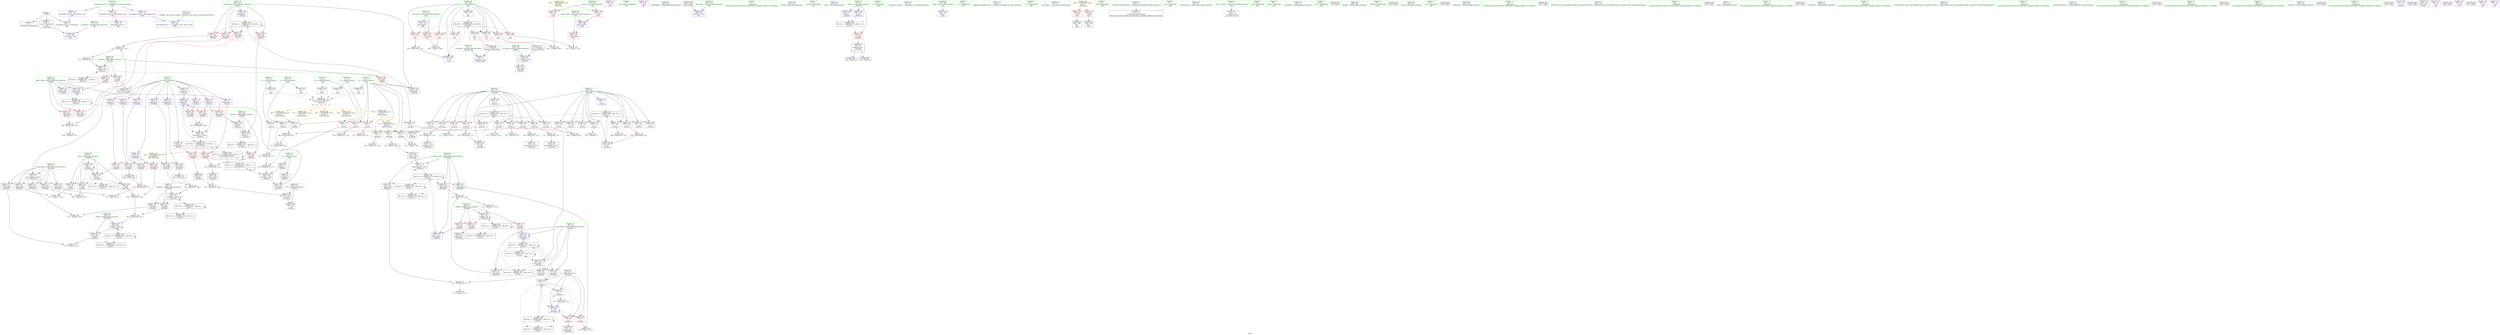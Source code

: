 digraph "SVFG" {
	label="SVFG";

	Node0x55cf8be99990 [shape=record,color=grey,label="{NodeID: 0\nNullPtr}"];
	Node0x55cf8be99990 -> Node0x55cf8beb5700[style=solid];
	Node0x55cf8be99990 -> Node0x55cf8beb5800[style=solid];
	Node0x55cf8be99990 -> Node0x55cf8beb7930[style=solid];
	Node0x55cf8bed5bf0 [shape=record,color=black,label="{NodeID: 360\nMR_41V_3 = PHI(MR_41V_4, MR_41V_2, )\npts\{243 \}\n}"];
	Node0x55cf8bed5bf0 -> Node0x55cf8bebba10[style=dashed];
	Node0x55cf8bed5bf0 -> Node0x55cf8bebbae0[style=dashed];
	Node0x55cf8bed5bf0 -> Node0x55cf8bebbbb0[style=dashed];
	Node0x55cf8bed5bf0 -> Node0x55cf8bebbc80[style=dashed];
	Node0x55cf8bed5bf0 -> Node0x55cf8bec0ec0[style=dashed];
	Node0x55cf8bed5bf0 -> Node0x55cf8bed5bf0[style=dashed];
	Node0x55cf8beb6940 [shape=record,color=red,label="{NodeID: 194\n408\<--373\n\<--left_bound\nmain\n}"];
	Node0x55cf8beb6940 -> Node0x55cf8bec85b0[style=solid];
	Node0x55cf8beb39e0 [shape=record,color=purple,label="{NodeID: 111\n394\<--36\n\<--.str.5\nmain\n}"];
	Node0x55cf8beb1b90 [shape=record,color=green,label="{NodeID: 28\n17\<--18\ns\<--s_field_insensitive\nGlob }"];
	Node0x55cf8beb1b90 -> Node0x55cf8beb8fd0[style=solid];
	Node0x55cf8beb1b90 -> Node0x55cf8beb7630[style=solid];
	Node0x55cf8beb8180 [shape=record,color=blue,label="{NodeID: 222\n90\<--167\nright_bound\<--\n_Z5checkx\n}"];
	Node0x55cf8beb8180 -> Node0x55cf8bed51f0[style=dashed];
	Node0x55cf8beb9b30 [shape=record,color=red,label="{NodeID: 139\n153\<--84\n\<--i\n_Z5checkx\n}"];
	Node0x55cf8beb9b30 -> Node0x55cf8bec6f30[style=solid];
	Node0x55cf8beb4480 [shape=record,color=green,label="{NodeID: 56\n250\<--251\nres\<--res_field_insensitive\n_Z5solvei\n}"];
	Node0x55cf8beb4480 -> Node0x55cf8bebc300[style=solid];
	Node0x55cf8beb4480 -> Node0x55cf8bec1130[style=solid];
	Node0x55cf8bf01900 [shape=record,color=black,label="{NodeID: 499\n79 = PHI(317, 329, )\n0th arg _Z5checkx }"];
	Node0x55cf8bf01900 -> Node0x55cf8beb7b00[style=solid];
	Node0x55cf8bed8000 [shape=record,color=yellow,style=double,label="{NodeID: 416\n4V_1 = ENCHI(MR_4V_0)\npts\{10 \}\nFun[_Z5checkx]}"];
	Node0x55cf8bed8000 -> Node0x55cf8beb8880[style=dashed];
	Node0x55cf8bed8000 -> Node0x55cf8beb8950[style=dashed];
	Node0x55cf8bed8000 -> Node0x55cf8beb8a20[style=dashed];
	Node0x55cf8bec73b0 [shape=record,color=grey,label="{NodeID: 333\n308 = Binary(306, 307, )\n}"];
	Node0x55cf8bec73b0 -> Node0x55cf8bec91b0[style=solid];
	Node0x55cf8bec16e0 [shape=record,color=blue,label="{NodeID: 250\n379\<--442\ni\<--inc\nmain\n}"];
	Node0x55cf8bec16e0 -> Node0x55cf8bee3e20[style=dashed];
	Node0x55cf8bebb1f0 [shape=record,color=red,label="{NodeID: 167\n349\<--238\n\<--test.addr\n_Z5solvei\n}"];
	Node0x55cf8beb5de0 [shape=record,color=black,label="{NodeID: 84\n155\<--154\nidxprom13\<--sub12\n_Z5checkx\n}"];
	Node0x55cf8be9a5f0 [shape=record,color=green,label="{NodeID: 1\n7\<--1\n__dso_handle\<--dummyObj\nGlob }"];
	Node0x55cf8bed60f0 [shape=record,color=black,label="{NodeID: 361\nMR_43V_3 = PHI(MR_43V_5, MR_43V_2, )\npts\{245 \}\n}"];
	Node0x55cf8bed60f0 -> Node0x55cf8bebbd50[style=dashed];
	Node0x55cf8bed60f0 -> Node0x55cf8bebbe20[style=dashed];
	Node0x55cf8bed60f0 -> Node0x55cf8bebbef0[style=dashed];
	Node0x55cf8bed60f0 -> Node0x55cf8bec0df0[style=dashed];
	Node0x55cf8bed60f0 -> Node0x55cf8bed60f0[style=dashed];
	Node0x55cf8beb6a10 [shape=record,color=red,label="{NodeID: 195\n412\<--375\n\<--right_bound\nmain\n}"];
	Node0x55cf8beb6a10 -> Node0x55cf8bec9330[style=solid];
	Node0x55cf8beb3ab0 [shape=record,color=purple,label="{NodeID: 112\n421\<--39\n\<--.str.6\nmain\n}"];
	Node0x55cf8beb1c90 [shape=record,color=green,label="{NodeID: 29\n19\<--20\na\<--a_field_insensitive\nGlob }"];
	Node0x55cf8beb1c90 -> Node0x55cf8beb6530[style=solid];
	Node0x55cf8beb1c90 -> Node0x55cf8beb6600[style=solid];
	Node0x55cf8bebe350 [shape=record,color=black,label="{NodeID: 389\nMR_39V_3 = PHI(MR_39V_4, MR_39V_2, )\npts\{241 \}\n}"];
	Node0x55cf8bebe350 -> Node0x55cf8bebb2c0[style=dashed];
	Node0x55cf8bebe350 -> Node0x55cf8bebb390[style=dashed];
	Node0x55cf8bebe350 -> Node0x55cf8bebb460[style=dashed];
	Node0x55cf8bebe350 -> Node0x55cf8bebb530[style=dashed];
	Node0x55cf8bebe350 -> Node0x55cf8bebb600[style=dashed];
	Node0x55cf8bebe350 -> Node0x55cf8bebb6d0[style=dashed];
	Node0x55cf8bebe350 -> Node0x55cf8bebb7a0[style=dashed];
	Node0x55cf8bebe350 -> Node0x55cf8bebb870[style=dashed];
	Node0x55cf8bebe350 -> Node0x55cf8bebb940[style=dashed];
	Node0x55cf8bebe350 -> Node0x55cf8bec0ab0[style=dashed];
	Node0x55cf8beb8250 [shape=record,color=blue,label="{NodeID: 223\n94\<--171\nj\<--\n_Z5checkx\n}"];
	Node0x55cf8beb8250 -> Node0x55cf8beba830[style=dashed];
	Node0x55cf8beb8250 -> Node0x55cf8beba900[style=dashed];
	Node0x55cf8beb8250 -> Node0x55cf8beba9d0[style=dashed];
	Node0x55cf8beb8250 -> Node0x55cf8beb8590[style=dashed];
	Node0x55cf8beb8250 -> Node0x55cf8bed96f0[style=dashed];
	Node0x55cf8beb8250 -> Node0x55cf8bebca50[style=dashed];
	Node0x55cf8beb9c00 [shape=record,color=red,label="{NodeID: 140\n182\<--84\n\<--i\n_Z5checkx\n}"];
	Node0x55cf8beb9c00 -> Node0x55cf8bec7e30[style=solid];
	Node0x55cf8beb4550 [shape=record,color=green,label="{NodeID: 57\n254\<--255\n_ZNSirsERx\<--_ZNSirsERx_field_insensitive\n}"];
	Node0x55cf8bf01b10 [shape=record,color=black,label="{NodeID: 500\n365 = PHI()\n0th arg main }"];
	Node0x55cf8bf01b10 -> Node0x55cf8bec12d0[style=solid];
	Node0x55cf8bec7530 [shape=record,color=grey,label="{NodeID: 334\n129 = Binary(128, 130, )\n}"];
	Node0x55cf8bec7530 -> Node0x55cf8beb5c40[style=solid];
	Node0x55cf8bebb2c0 [shape=record,color=red,label="{NodeID: 168\n262\<--240\n\<--i\n_Z5solvei\n}"];
	Node0x55cf8bebb2c0 -> Node0x55cf8bec8130[style=solid];
	Node0x55cf8beb5eb0 [shape=record,color=black,label="{NodeID: 85\n179\<--178\nidxprom22\<--\n_Z5checkx\n}"];
	Node0x55cf8be9a280 [shape=record,color=green,label="{NodeID: 2\n9\<--1\n\<--dummyObj\nCan only get source location for instruction, argument, global var or function.}"];
	Node0x55cf8bed65f0 [shape=record,color=black,label="{NodeID: 362\nMR_45V_2 = PHI(MR_45V_3, MR_45V_1, )\npts\{247 \}\n}"];
	Node0x55cf8bed65f0 -> Node0x55cf8bec0d20[style=dashed];
	Node0x55cf8beb6ae0 [shape=record,color=red,label="{NodeID: 196\n399\<--377\n\<--tests\nmain\n}"];
	Node0x55cf8beb6ae0 -> Node0x55cf8bec1540[style=solid];
	Node0x55cf8beb3b80 [shape=record,color=purple,label="{NodeID: 113\n472\<--41\nllvm.global_ctors_0\<--llvm.global_ctors\nGlob }"];
	Node0x55cf8beb3b80 -> Node0x55cf8beb7730[style=solid];
	Node0x55cf8beb1d90 [shape=record,color=green,label="{NodeID: 30\n21\<--22\nb\<--b_field_insensitive\nGlob }"];
	Node0x55cf8beb1d90 -> Node0x55cf8beb66d0[style=solid];
	Node0x55cf8beb1d90 -> Node0x55cf8beb2db0[style=solid];
	Node0x55cf8beb1d90 -> Node0x55cf8beb2e80[style=solid];
	Node0x55cf8beb1d90 -> Node0x55cf8beb2f50[style=solid];
	Node0x55cf8beb1d90 -> Node0x55cf8beb3020[style=solid];
	Node0x55cf8beb1d90 -> Node0x55cf8beb30f0[style=solid];
	Node0x55cf8beb1d90 -> Node0x55cf8beb31c0[style=solid];
	Node0x55cf8beb1d90 -> Node0x55cf8beb3290[style=solid];
	Node0x55cf8beb1d90 -> Node0x55cf8beb3360[style=solid];
	Node0x55cf8beb1d90 -> Node0x55cf8beb3430[style=solid];
	Node0x55cf8beb1d90 -> Node0x55cf8beb3500[style=solid];
	Node0x55cf8bebe440 [shape=record,color=black,label="{NodeID: 390\nMR_51V_2 = PHI(MR_51V_3, MR_51V_1, )\npts\{200000 \}\n|{|<s1>14}}"];
	Node0x55cf8bebe440 -> Node0x55cf8bec0840[style=dashed];
	Node0x55cf8bebe440:s1 -> Node0x55cf8bee4320[style=dashed,color=blue];
	Node0x55cf8beb8320 [shape=record,color=blue,label="{NodeID: 224\n96\<--193\nmiddleS\<--sub32\n_Z5checkx\n}"];
	Node0x55cf8beb8320 -> Node0x55cf8bebaaa0[style=dashed];
	Node0x55cf8beb8320 -> Node0x55cf8bebab70[style=dashed];
	Node0x55cf8beb8320 -> Node0x55cf8beb8320[style=dashed];
	Node0x55cf8beb8320 -> Node0x55cf8bed9bf0[style=dashed];
	Node0x55cf8beb8320 -> Node0x55cf8bebcf50[style=dashed];
	Node0x55cf8beb9cd0 [shape=record,color=red,label="{NodeID: 141\n186\<--84\n\<--i\n_Z5checkx\n}"];
	Node0x55cf8beb9cd0 -> Node0x55cf8bec58b0[style=solid];
	Node0x55cf8beb4650 [shape=record,color=green,label="{NodeID: 58\n353\<--354\nprintf\<--printf_field_insensitive\n}"];
	Node0x55cf8bec76b0 [shape=record,color=grey,label="{NodeID: 335\n136 = Binary(134, 135, )\n}"];
	Node0x55cf8bec76b0 -> Node0x55cf8bec8bb0[style=solid];
	Node0x55cf8bebb390 [shape=record,color=red,label="{NodeID: 169\n266\<--240\n\<--i\n_Z5solvei\n}"];
	Node0x55cf8bebb390 -> Node0x55cf8bec6030[style=solid];
	Node0x55cf8beb5f80 [shape=record,color=black,label="{NodeID: 86\n188\<--187\nidxprom28\<--sub27\n_Z5checkx\n}"];
	Node0x55cf8beb0200 [shape=record,color=green,label="{NodeID: 3\n23\<--1\n_ZSt3cin\<--dummyObj\nGlob }"];
	Node0x55cf8beb6bb0 [shape=record,color=red,label="{NodeID: 197\n404\<--377\n\<--tests\nmain\n}"];
	Node0x55cf8beb6bb0 -> Node0x55cf8bec82b0[style=solid];
	Node0x55cf8beb3c80 [shape=record,color=purple,label="{NodeID: 114\n473\<--41\nllvm.global_ctors_1\<--llvm.global_ctors\nGlob }"];
	Node0x55cf8beb3c80 -> Node0x55cf8beb7830[style=solid];
	Node0x55cf8beb1e90 [shape=record,color=green,label="{NodeID: 31\n41\<--45\nllvm.global_ctors\<--llvm.global_ctors_field_insensitive\nGlob }"];
	Node0x55cf8beb1e90 -> Node0x55cf8beb3b80[style=solid];
	Node0x55cf8beb1e90 -> Node0x55cf8beb3c80[style=solid];
	Node0x55cf8beb1e90 -> Node0x55cf8beb87c0[style=solid];
	Node0x55cf8bebe530 [shape=record,color=black,label="{NodeID: 391\nMR_26V_2 = PHI(MR_26V_5, MR_26V_1, )\npts\{220000 \}\n|{|<s3>8|<s4>9|<s5>14}}"];
	Node0x55cf8bebe530 -> Node0x55cf8beb67a0[style=dashed];
	Node0x55cf8bebe530 -> Node0x55cf8beb6870[style=dashed];
	Node0x55cf8bebe530 -> Node0x55cf8bec0910[style=dashed];
	Node0x55cf8bebe530:s3 -> Node0x55cf8bee76b0[style=dashed,color=red];
	Node0x55cf8bebe530:s4 -> Node0x55cf8bee76b0[style=dashed,color=red];
	Node0x55cf8bebe530:s5 -> Node0x55cf8bee4320[style=dashed,color=blue];
	Node0x55cf8beb83f0 [shape=record,color=blue,label="{NodeID: 225\n98\<--202\nrightS\<--sub36\n_Z5checkx\n}"];
	Node0x55cf8beb83f0 -> Node0x55cf8bebac40[style=dashed];
	Node0x55cf8beb83f0 -> Node0x55cf8beb83f0[style=dashed];
	Node0x55cf8beb83f0 -> Node0x55cf8beda0f0[style=dashed];
	Node0x55cf8beb83f0 -> Node0x55cf8bebd450[style=dashed];
	Node0x55cf8beb9da0 [shape=record,color=red,label="{NodeID: 142\n225\<--84\n\<--i\n_Z5checkx\n}"];
	Node0x55cf8beb9da0 -> Node0x55cf8bec6db0[style=solid];
	Node0x55cf8beb4750 [shape=record,color=green,label="{NodeID: 59\n362\<--363\nmain\<--main_field_insensitive\n}"];
	Node0x55cf8bec7830 [shape=record,color=grey,label="{NodeID: 336\n141 = Binary(139, 140, )\n}"];
	Node0x55cf8bec7830 -> Node0x55cf8bec79b0[style=solid];
	Node0x55cf8bebb460 [shape=record,color=red,label="{NodeID: 170\n275\<--240\n\<--i\n_Z5solvei\n}"];
	Node0x55cf8beb6050 [shape=record,color=black,label="{NodeID: 87\n78\<--232\n_Z5checkx_ret\<--\n_Z5checkx\n|{<s0>8|<s1>9}}"];
	Node0x55cf8beb6050:s0 -> Node0x55cf8bf00cf0[style=solid,color=blue];
	Node0x55cf8beb6050:s1 -> Node0x55cf8bf00df0[style=solid,color=blue];
	Node0x55cf8beb0290 [shape=record,color=green,label="{NodeID: 4\n24\<--1\n.str\<--dummyObj\nGlob }"];
	Node0x55cf8beb6c80 [shape=record,color=red,label="{NodeID: 198\n403\<--379\n\<--i\nmain\n}"];
	Node0x55cf8beb6c80 -> Node0x55cf8bec82b0[style=solid];
	Node0x55cf8beb87c0 [shape=record,color=purple,label="{NodeID: 115\n474\<--41\nllvm.global_ctors_2\<--llvm.global_ctors\nGlob }"];
	Node0x55cf8beb87c0 -> Node0x55cf8beb7930[style=solid];
	Node0x55cf8beb1f90 [shape=record,color=green,label="{NodeID: 32\n46\<--47\n__cxx_global_var_init\<--__cxx_global_var_init_field_insensitive\n}"];
	Node0x55cf8baba420 [shape=record,color=black,label="{NodeID: 309\n159 = PHI(9, 157, )\n}"];
	Node0x55cf8baba420 -> Node0x55cf8bec7cb0[style=solid];
	Node0x55cf8beb84c0 [shape=record,color=blue,label="{NodeID: 226\n80\<--217\nretval\<--\n_Z5checkx\n}"];
	Node0x55cf8beb84c0 -> Node0x55cf8bed79f0[style=dashed];
	Node0x55cf8beb9e70 [shape=record,color=red,label="{NodeID: 143\n121\<--86\n\<--leftS\n_Z5checkx\n}"];
	Node0x55cf8beb9e70 -> Node0x55cf8bec8a30[style=solid];
	Node0x55cf8beb4850 [shape=record,color=green,label="{NodeID: 60\n367\<--368\nretval\<--retval_field_insensitive\nmain\n}"];
	Node0x55cf8beb4850 -> Node0x55cf8bec1200[style=solid];
	Node0x55cf8bec79b0 [shape=record,color=grey,label="{NodeID: 337\n142 = Binary(141, 143, )\n}"];
	Node0x55cf8bec79b0 -> Node0x55cf8beb7fe0[style=solid];
	Node0x55cf8bebb530 [shape=record,color=red,label="{NodeID: 171\n278\<--240\n\<--i\n_Z5solvei\n}"];
	Node0x55cf8beb6120 [shape=record,color=black,label="{NodeID: 88\n341\<--340\nconv\<--sub23\n_Z5solvei\n}"];
	Node0x55cf8beb6120 -> Node0x55cf8bec52b0[style=solid];
	Node0x55cf8beb0320 [shape=record,color=green,label="{NodeID: 5\n26\<--1\n.str.1\<--dummyObj\nGlob }"];
	Node0x55cf8beb6d50 [shape=record,color=red,label="{NodeID: 199\n407\<--379\n\<--i\nmain\n}"];
	Node0x55cf8beb6d50 -> Node0x55cf8bec85b0[style=solid];
	Node0x55cf8beb8880 [shape=record,color=red,label="{NodeID: 116\n106\<--8\n\<--n\n_Z5checkx\n}"];
	Node0x55cf8beb8880 -> Node0x55cf8bec8d30[style=solid];
	Node0x55cf8beb2090 [shape=record,color=green,label="{NodeID: 33\n50\<--51\n_ZNSt8ios_base4InitC1Ev\<--_ZNSt8ios_base4InitC1Ev_field_insensitive\n}"];
	Node0x55cf8bec4d10 [shape=record,color=black,label="{NodeID: 310\n192 = PHI(9, 190, )\n}"];
	Node0x55cf8bec4d10 -> Node0x55cf8bec5a30[style=solid];
	Node0x55cf8beb8590 [shape=record,color=blue,label="{NodeID: 227\n94\<--221\nj\<--inc\n_Z5checkx\n}"];
	Node0x55cf8beb8590 -> Node0x55cf8beba830[style=dashed];
	Node0x55cf8beb8590 -> Node0x55cf8beba900[style=dashed];
	Node0x55cf8beb8590 -> Node0x55cf8beba9d0[style=dashed];
	Node0x55cf8beb8590 -> Node0x55cf8beb8590[style=dashed];
	Node0x55cf8beb8590 -> Node0x55cf8bed96f0[style=dashed];
	Node0x55cf8beb8590 -> Node0x55cf8bebca50[style=dashed];
	Node0x55cf8beb9f40 [shape=record,color=red,label="{NodeID: 144\n199\<--86\n\<--leftS\n_Z5checkx\n}"];
	Node0x55cf8beb9f40 -> Node0x55cf8bec5eb0[style=solid];
	Node0x55cf8beb4920 [shape=record,color=green,label="{NodeID: 61\n369\<--370\nargc.addr\<--argc.addr_field_insensitive\nmain\n}"];
	Node0x55cf8beb4920 -> Node0x55cf8bec12d0[style=solid];
	Node0x55cf8bec7b30 [shape=record,color=grey,label="{NodeID: 338\n299 = Binary(298, 130, )\n}"];
	Node0x55cf8bec7b30 -> Node0x55cf8bec0ab0[style=solid];
	Node0x55cf8bebb600 [shape=record,color=red,label="{NodeID: 172\n281\<--240\n\<--i\n_Z5solvei\n}"];
	Node0x55cf8beb61f0 [shape=record,color=black,label="{NodeID: 89\n346\<--345\nconv26\<--\n_Z5solvei\n}"];
	Node0x55cf8beb61f0 -> Node0x55cf8bec52b0[style=solid];
	Node0x55cf8beb03b0 [shape=record,color=green,label="{NodeID: 6\n28\<--1\n.str.2\<--dummyObj\nGlob }"];
	Node0x55cf8bed79f0 [shape=record,color=black,label="{NodeID: 366\nMR_6V_3 = PHI(MR_6V_4, MR_6V_2, )\npts\{81 \}\n}"];
	Node0x55cf8bed79f0 -> Node0x55cf8beb9240[style=dashed];
	Node0x55cf8beb6e20 [shape=record,color=red,label="{NodeID: 200\n411\<--379\n\<--i\nmain\n}"];
	Node0x55cf8beb6e20 -> Node0x55cf8bec9330[style=solid];
	Node0x55cf8beb8950 [shape=record,color=red,label="{NodeID: 117\n128\<--8\n\<--n\n_Z5checkx\n}"];
	Node0x55cf8beb8950 -> Node0x55cf8bec7530[style=solid];
	Node0x55cf8beb2190 [shape=record,color=green,label="{NodeID: 34\n56\<--57\n__cxa_atexit\<--__cxa_atexit_field_insensitive\n}"];
	Node0x55cf8bec52b0 [shape=record,color=grey,label="{NodeID: 311\n347 = Binary(341, 346, )\n}"];
	Node0x55cf8bec52b0 -> Node0x55cf8bec1130[style=solid];
	Node0x55cf8beb8660 [shape=record,color=blue,label="{NodeID: 228\n84\<--226\ni\<--inc44\n_Z5checkx\n}"];
	Node0x55cf8beb8660 -> Node0x55cf8bedbf20[style=dashed];
	Node0x55cf8beba010 [shape=record,color=red,label="{NodeID: 145\n204\<--86\n\<--leftS\n_Z5checkx\n}"];
	Node0x55cf8beba010 -> Node0x55cf8bec7fb0[style=solid];
	Node0x55cf8beb49f0 [shape=record,color=green,label="{NodeID: 62\n371\<--372\nargv.addr\<--argv.addr_field_insensitive\nmain\n}"];
	Node0x55cf8beb49f0 -> Node0x55cf8bec13a0[style=solid];
	Node0x55cf8bec7cb0 [shape=record,color=grey,label="{NodeID: 339\n160 = Binary(148, 159, )\n}"];
	Node0x55cf8bec7cb0 -> Node0x55cf8bec94b0[style=solid];
	Node0x55cf8bebb6d0 [shape=record,color=red,label="{NodeID: 173\n284\<--240\n\<--i\n_Z5solvei\n}"];
	Node0x55cf8bebb6d0 -> Node0x55cf8bec8eb0[style=solid];
	Node0x55cf8beb62c0 [shape=record,color=black,label="{NodeID: 90\n387\<--384\ncall\<--\nmain\n}"];
	Node0x55cf8beb0bf0 [shape=record,color=green,label="{NodeID: 7\n30\<--1\nstdin\<--dummyObj\nGlob }"];
	Node0x55cf8bed8700 [shape=record,color=black,label="{NodeID: 367\nMR_12V_6 = PHI(MR_12V_2, MR_12V_5, )\npts\{87 \}\n}"];
	Node0x55cf8beb6ef0 [shape=record,color=red,label="{NodeID: 201\n415\<--379\n\<--i\nmain\n|{<s0>14}}"];
	Node0x55cf8beb6ef0:s0 -> Node0x55cf8bf015c0[style=solid,color=red];
	Node0x55cf8beb8a20 [shape=record,color=red,label="{NodeID: 118\n195\<--8\n\<--n\n_Z5checkx\n}"];
	Node0x55cf8beb8a20 -> Node0x55cf8bec5bb0[style=solid];
	Node0x55cf8beb2290 [shape=record,color=green,label="{NodeID: 35\n55\<--61\n_ZNSt8ios_base4InitD1Ev\<--_ZNSt8ios_base4InitD1Ev_field_insensitive\n}"];
	Node0x55cf8beb2290 -> Node0x55cf8beb58d0[style=solid];
	Node0x55cf8bec5430 [shape=record,color=grey,label="{NodeID: 312\n343 = Binary(342, 130, )\n}"];
	Node0x55cf8beb8730 [shape=record,color=blue,label="{NodeID: 229\n80\<--230\nretval\<--\n_Z5checkx\n}"];
	Node0x55cf8beb8730 -> Node0x55cf8bed79f0[style=dashed];
	Node0x55cf8beba0e0 [shape=record,color=red,label="{NodeID: 146\n135\<--88\n\<--left_bound\n_Z5checkx\n}"];
	Node0x55cf8beba0e0 -> Node0x55cf8bec76b0[style=solid];
	Node0x55cf8beb4ac0 [shape=record,color=green,label="{NodeID: 63\n373\<--374\nleft_bound\<--left_bound_field_insensitive\nmain\n}"];
	Node0x55cf8beb4ac0 -> Node0x55cf8beb6940[style=solid];
	Node0x55cf8beb4ac0 -> Node0x55cf8bec1470[style=solid];
	Node0x55cf8bec7e30 [shape=record,color=grey,label="{NodeID: 340\n183 = cmp(182, 102, )\n}"];
	Node0x55cf8bebb7a0 [shape=record,color=red,label="{NodeID: 174\n287\<--240\n\<--i\n_Z5solvei\n}"];
	Node0x55cf8bebb7a0 -> Node0x55cf8bec6c30[style=solid];
	Node0x55cf8beb6390 [shape=record,color=black,label="{NodeID: 91\n393\<--390\ncall1\<--\nmain\n}"];
	Node0x55cf8beb0c80 [shape=record,color=green,label="{NodeID: 8\n31\<--1\n.str.3\<--dummyObj\nGlob }"];
	Node0x55cf8bed87f0 [shape=record,color=black,label="{NodeID: 368\nMR_14V_8 = PHI(MR_14V_2, MR_14V_5, )\npts\{89 \}\n}"];
	Node0x55cf8beb6fc0 [shape=record,color=red,label="{NodeID: 202\n417\<--379\n\<--i\nmain\n}"];
	Node0x55cf8beb8af0 [shape=record,color=red,label="{NodeID: 119\n263\<--8\n\<--n\n_Z5solvei\n}"];
	Node0x55cf8beb8af0 -> Node0x55cf8bec8130[style=solid];
	Node0x55cf8beb2390 [shape=record,color=green,label="{NodeID: 36\n68\<--69\n_Z9read_datai\<--_Z9read_datai_field_insensitive\n}"];
	Node0x55cf8bec55b0 [shape=record,color=grey,label="{NodeID: 313\n340 = Binary(338, 339, )\n}"];
	Node0x55cf8bec55b0 -> Node0x55cf8beb6120[style=solid];
	Node0x55cf8bec06a0 [shape=record,color=blue,label="{NodeID: 230\n238\<--237\ntest.addr\<--test\n_Z5solvei\n}"];
	Node0x55cf8bec06a0 -> Node0x55cf8bebb1f0[style=dashed];
	Node0x55cf8beba1b0 [shape=record,color=red,label="{NodeID: 147\n139\<--88\n\<--left_bound\n_Z5checkx\n}"];
	Node0x55cf8beba1b0 -> Node0x55cf8bec7830[style=solid];
	Node0x55cf8beb4b90 [shape=record,color=green,label="{NodeID: 64\n375\<--376\nright_bound\<--right_bound_field_insensitive\nmain\n}"];
	Node0x55cf8beb4b90 -> Node0x55cf8beb6a10[style=solid];
	Node0x55cf8beb4b90 -> Node0x55cf8bec1540[style=solid];
	Node0x55cf8bec7fb0 [shape=record,color=grey,label="{NodeID: 341\n206 = cmp(204, 205, )\n}"];
	Node0x55cf8bebb870 [shape=record,color=red,label="{NodeID: 175\n291\<--240\n\<--i\n_Z5solvei\n}"];
	Node0x55cf8beb6460 [shape=record,color=purple,label="{NodeID: 92\n52\<--4\n\<--_ZStL8__ioinit\n__cxx_global_var_init\n}"];
	Node0x55cf8beb0d10 [shape=record,color=green,label="{NodeID: 9\n33\<--1\n.str.4\<--dummyObj\nGlob }"];
	Node0x55cf8bed8cf0 [shape=record,color=black,label="{NodeID: 369\nMR_16V_8 = PHI(MR_16V_2, MR_16V_5, )\npts\{91 \}\n}"];
	Node0x55cf8beb7090 [shape=record,color=red,label="{NodeID: 203\n437\<--379\n\<--i\nmain\n|{<s0>20}}"];
	Node0x55cf8beb7090:s0 -> Node0x55cf8bf017c0[style=solid,color=red];
	Node0x55cf8beb8bc0 [shape=record,color=red,label="{NodeID: 120\n335\<--8\n\<--n\n_Z5solvei\n}"];
	Node0x55cf8beb8bc0 -> Node0x55cf8bec5730[style=solid];
	Node0x55cf8beb2490 [shape=record,color=green,label="{NodeID: 37\n72\<--73\ntest.addr\<--test.addr_field_insensitive\n_Z9read_datai\n}"];
	Node0x55cf8beb2490 -> Node0x55cf8beb7a30[style=solid];
	Node0x55cf8bec5730 [shape=record,color=grey,label="{NodeID: 314\n336 = Binary(335, 130, )\n}"];
	Node0x55cf8bec0770 [shape=record,color=blue,label="{NodeID: 231\n240\<--9\ni\<--\n_Z5solvei\n}"];
	Node0x55cf8bec0770 -> Node0x55cf8bebe350[style=dashed];
	Node0x55cf8beba280 [shape=record,color=red,label="{NodeID: 148\n171\<--88\n\<--left_bound\n_Z5checkx\n}"];
	Node0x55cf8beba280 -> Node0x55cf8beb8250[style=solid];
	Node0x55cf8beb4c60 [shape=record,color=green,label="{NodeID: 65\n377\<--378\ntests\<--tests_field_insensitive\nmain\n}"];
	Node0x55cf8beb4c60 -> Node0x55cf8beb6ae0[style=solid];
	Node0x55cf8beb4c60 -> Node0x55cf8beb6bb0[style=solid];
	Node0x55cf8bec8130 [shape=record,color=grey,label="{NodeID: 342\n264 = cmp(262, 263, )\n}"];
	Node0x55cf8bebb940 [shape=record,color=red,label="{NodeID: 176\n298\<--240\n\<--i\n_Z5solvei\n}"];
	Node0x55cf8bebb940 -> Node0x55cf8bec7b30[style=solid];
	Node0x55cf8beb6530 [shape=record,color=purple,label="{NodeID: 93\n276\<--19\narrayidx\<--a\n_Z5solvei\n}"];
	Node0x55cf8beb6530 -> Node0x55cf8bec0840[style=solid];
	Node0x55cf8beb0da0 [shape=record,color=green,label="{NodeID: 10\n35\<--1\nstdout\<--dummyObj\nGlob }"];
	Node0x55cf8bed91f0 [shape=record,color=black,label="{NodeID: 370\nMR_18V_6 = PHI(MR_18V_2, MR_18V_4, )\npts\{93 \}\n}"];
	Node0x55cf8beb7160 [shape=record,color=red,label="{NodeID: 204\n441\<--379\n\<--i\nmain\n}"];
	Node0x55cf8beb7160 -> Node0x55cf8bec6930[style=solid];
	Node0x55cf8beb8c90 [shape=record,color=red,label="{NodeID: 121\n342\<--8\n\<--n\n_Z5solvei\n}"];
	Node0x55cf8beb8c90 -> Node0x55cf8bec5430[style=solid];
	Node0x55cf8beb2560 [shape=record,color=green,label="{NodeID: 38\n76\<--77\n_Z5checkx\<--_Z5checkx_field_insensitive\n}"];
	Node0x55cf8bee3e20 [shape=record,color=black,label="{NodeID: 398\nMR_68V_3 = PHI(MR_68V_4, MR_68V_2, )\npts\{380 \}\n}"];
	Node0x55cf8bee3e20 -> Node0x55cf8beb6c80[style=dashed];
	Node0x55cf8bee3e20 -> Node0x55cf8beb6d50[style=dashed];
	Node0x55cf8bee3e20 -> Node0x55cf8beb6e20[style=dashed];
	Node0x55cf8bee3e20 -> Node0x55cf8beb6ef0[style=dashed];
	Node0x55cf8bee3e20 -> Node0x55cf8beb6fc0[style=dashed];
	Node0x55cf8bee3e20 -> Node0x55cf8beb7090[style=dashed];
	Node0x55cf8bee3e20 -> Node0x55cf8beb7160[style=dashed];
	Node0x55cf8bee3e20 -> Node0x55cf8bec16e0[style=dashed];
	Node0x55cf8bec58b0 [shape=record,color=grey,label="{NodeID: 315\n187 = Binary(186, 115, )\n}"];
	Node0x55cf8bec58b0 -> Node0x55cf8beb5f80[style=solid];
	Node0x55cf8bec0840 [shape=record,color=blue,label="{NodeID: 232\n276\<--274\narrayidx\<--add5\n_Z5solvei\n}"];
	Node0x55cf8bec0840 -> Node0x55cf8bebc3d0[style=dashed];
	Node0x55cf8bec0840 -> Node0x55cf8bebe440[style=dashed];
	Node0x55cf8beba350 [shape=record,color=red,label="{NodeID: 149\n134\<--90\n\<--right_bound\n_Z5checkx\n}"];
	Node0x55cf8beba350 -> Node0x55cf8bec76b0[style=solid];
	Node0x55cf8beb4d30 [shape=record,color=green,label="{NodeID: 66\n379\<--380\ni\<--i_field_insensitive\nmain\n}"];
	Node0x55cf8beb4d30 -> Node0x55cf8beb6c80[style=solid];
	Node0x55cf8beb4d30 -> Node0x55cf8beb6d50[style=solid];
	Node0x55cf8beb4d30 -> Node0x55cf8beb6e20[style=solid];
	Node0x55cf8beb4d30 -> Node0x55cf8beb6ef0[style=solid];
	Node0x55cf8beb4d30 -> Node0x55cf8beb6fc0[style=solid];
	Node0x55cf8beb4d30 -> Node0x55cf8beb7090[style=solid];
	Node0x55cf8beb4d30 -> Node0x55cf8beb7160[style=solid];
	Node0x55cf8beb4d30 -> Node0x55cf8bec1610[style=solid];
	Node0x55cf8beb4d30 -> Node0x55cf8bec16e0[style=solid];
	Node0x55cf8bec82b0 [shape=record,color=grey,label="{NodeID: 343\n405 = cmp(403, 404, )\n}"];
	Node0x55cf8bebba10 [shape=record,color=red,label="{NodeID: 177\n307\<--242\n\<--left_bound\n_Z5solvei\n}"];
	Node0x55cf8bebba10 -> Node0x55cf8bec73b0[style=solid];
	Node0x55cf8beb6600 [shape=record,color=purple,label="{NodeID: 94\n279\<--19\narrayidx6\<--a\n_Z5solvei\n}"];
	Node0x55cf8beb6600 -> Node0x55cf8bebc3d0[style=solid];
	Node0x55cf8beb0e30 [shape=record,color=green,label="{NodeID: 11\n36\<--1\n.str.5\<--dummyObj\nGlob }"];
	Node0x55cf8bed96f0 [shape=record,color=black,label="{NodeID: 371\nMR_20V_7 = PHI(MR_20V_2, MR_20V_5, )\npts\{95 \}\n}"];
	Node0x55cf8beb7230 [shape=record,color=blue,label="{NodeID: 205\n8\<--9\nn\<--\nGlob }"];
	Node0x55cf8beb7230 -> Node0x55cf8bee7fd0[style=dashed];
	Node0x55cf8beb8d60 [shape=record,color=red,label="{NodeID: 122\n267\<--11\n\<--p\n_Z5solvei\n}"];
	Node0x55cf8beb8d60 -> Node0x55cf8bec6030[style=solid];
	Node0x55cf8beb2660 [shape=record,color=green,label="{NodeID: 39\n80\<--81\nretval\<--retval_field_insensitive\n_Z5checkx\n}"];
	Node0x55cf8beb2660 -> Node0x55cf8beb9240[style=solid];
	Node0x55cf8beb2660 -> Node0x55cf8beb84c0[style=solid];
	Node0x55cf8beb2660 -> Node0x55cf8beb8730[style=solid];
	Node0x55cf8beff4e0 [shape=record,color=black,label="{NodeID: 482\n53 = PHI()\n}"];
	Node0x55cf8bee4320 [shape=record,color=black,label="{NodeID: 399\nMR_70V_2 = PHI(MR_70V_4, MR_70V_1, )\npts\{200000 220000 \}\n|{|<s1>14|<s2>14}}"];
	Node0x55cf8bee4320 -> Node0x55cf8bee4320[style=dashed];
	Node0x55cf8bee4320:s1 -> Node0x55cf8bebe440[style=dashed,color=red];
	Node0x55cf8bee4320:s2 -> Node0x55cf8bebe530[style=dashed,color=red];
	Node0x55cf8bec5a30 [shape=record,color=grey,label="{NodeID: 316\n193 = Binary(181, 192, )\n}"];
	Node0x55cf8bec5a30 -> Node0x55cf8beb8320[style=solid];
	Node0x55cf8bec0910 [shape=record,color=blue,label="{NodeID: 233\n282\<--280\narrayidx7\<--\n_Z5solvei\n}"];
	Node0x55cf8bec0910 -> Node0x55cf8bebc4a0[style=dashed];
	Node0x55cf8bec0910 -> Node0x55cf8bebc570[style=dashed];
	Node0x55cf8bec0910 -> Node0x55cf8bec09e0[style=dashed];
	Node0x55cf8bec0910 -> Node0x55cf8bebe530[style=dashed];
	Node0x55cf8beba420 [shape=record,color=red,label="{NodeID: 150\n140\<--90\n\<--right_bound\n_Z5checkx\n}"];
	Node0x55cf8beba420 -> Node0x55cf8bec7830[style=solid];
	Node0x55cf8beb4e00 [shape=record,color=green,label="{NodeID: 67\n388\<--389\nfreopen\<--freopen_field_insensitive\n}"];
	Node0x55cf8bee76b0 [shape=record,color=yellow,style=double,label="{NodeID: 427\n26V_1 = ENCHI(MR_26V_0)\npts\{220000 \}\nFun[_Z5checkx]}"];
	Node0x55cf8bee76b0 -> Node0x55cf8bebad10[style=dashed];
	Node0x55cf8bee76b0 -> Node0x55cf8bebade0[style=dashed];
	Node0x55cf8bee76b0 -> Node0x55cf8bebaeb0[style=dashed];
	Node0x55cf8bee76b0 -> Node0x55cf8bebaf80[style=dashed];
	Node0x55cf8bee76b0 -> Node0x55cf8bebb050[style=dashed];
	Node0x55cf8bee76b0 -> Node0x55cf8bebb120[style=dashed];
	Node0x55cf8bec8430 [shape=record,color=grey,label="{NodeID: 344\n111 = cmp(110, 102, )\n}"];
	Node0x55cf8bebbae0 [shape=record,color=red,label="{NodeID: 178\n311\<--242\n\<--left_bound\n_Z5solvei\n}"];
	Node0x55cf8bebbae0 -> Node0x55cf8bec7230[style=solid];
	Node0x55cf8beb66d0 [shape=record,color=purple,label="{NodeID: 95\n117\<--21\narrayidx\<--b\n_Z5checkx\n}"];
	Node0x55cf8beb66d0 -> Node0x55cf8bebad10[style=solid];
	Node0x55cf8beb0ec0 [shape=record,color=green,label="{NodeID: 12\n38\<--1\n_ZSt4cerr\<--dummyObj\nGlob }"];
	Node0x55cf8bed9bf0 [shape=record,color=black,label="{NodeID: 372\nMR_22V_6 = PHI(MR_22V_2, MR_22V_5, )\npts\{97 \}\n}"];
	Node0x55cf8beb7330 [shape=record,color=blue,label="{NodeID: 206\n11\<--9\np\<--\nGlob }"];
	Node0x55cf8beb7330 -> Node0x55cf8bee7fd0[style=dashed];
	Node0x55cf8beb8e30 [shape=record,color=red,label="{NodeID: 123\n269\<--13\n\<--q\n_Z5solvei\n}"];
	Node0x55cf8beb8e30 -> Node0x55cf8bec6630[style=solid];
	Node0x55cf8beb2730 [shape=record,color=green,label="{NodeID: 40\n82\<--83\nbound.addr\<--bound.addr_field_insensitive\n_Z5checkx\n}"];
	Node0x55cf8beb2730 -> Node0x55cf8beb9310[style=solid];
	Node0x55cf8beb2730 -> Node0x55cf8beb93e0[style=solid];
	Node0x55cf8beb2730 -> Node0x55cf8beb94b0[style=solid];
	Node0x55cf8beb2730 -> Node0x55cf8beb9580[style=solid];
	Node0x55cf8beb2730 -> Node0x55cf8beb9650[style=solid];
	Node0x55cf8beb2730 -> Node0x55cf8beb7b00[style=solid];
	Node0x55cf8bf006c0 [shape=record,color=black,label="{NodeID: 483\n253 = PHI()\n}"];
	Node0x55cf8bec5bb0 [shape=record,color=grey,label="{NodeID: 317\n196 = Binary(195, 130, )\n}"];
	Node0x55cf8bec09e0 [shape=record,color=blue,label="{NodeID: 234\n292\<--294\narrayidx10\<--add11\n_Z5solvei\n}"];
	Node0x55cf8bec09e0 -> Node0x55cf8bebe530[style=dashed];
	Node0x55cf8beba4f0 [shape=record,color=red,label="{NodeID: 151\n175\<--90\n\<--right_bound\n_Z5checkx\n}"];
	Node0x55cf8beba4f0 -> Node0x55cf8bec9630[style=solid];
	Node0x55cf8beb4f00 [shape=record,color=green,label="{NodeID: 68\n396\<--397\nscanf\<--scanf_field_insensitive\n}"];
	Node0x55cf8bee7790 [shape=record,color=yellow,style=double,label="{NodeID: 428\n54V_1 = ENCHI(MR_54V_0)\npts\{1 \}\nFun[main]}"];
	Node0x55cf8bee7790 -> Node0x55cf8beb90a0[style=dashed];
	Node0x55cf8bee7790 -> Node0x55cf8beb9170[style=dashed];
	Node0x55cf8bec85b0 [shape=record,color=grey,label="{NodeID: 345\n409 = cmp(407, 408, )\n}"];
	Node0x55cf8bebbbb0 [shape=record,color=red,label="{NodeID: 179\n329\<--242\n\<--left_bound\n_Z5solvei\n|{<s0>9}}"];
	Node0x55cf8bebbbb0:s0 -> Node0x55cf8bf01900[style=solid,color=red];
	Node0x55cf8beb2db0 [shape=record,color=purple,label="{NodeID: 96\n147\<--21\narrayidx10\<--b\n_Z5checkx\n}"];
	Node0x55cf8beb2db0 -> Node0x55cf8bebade0[style=solid];
	Node0x55cf8beb0f50 [shape=record,color=green,label="{NodeID: 13\n39\<--1\n.str.6\<--dummyObj\nGlob }"];
	Node0x55cf8beda0f0 [shape=record,color=black,label="{NodeID: 373\nMR_24V_6 = PHI(MR_24V_2, MR_24V_5, )\npts\{99 \}\n}"];
	Node0x55cf8beb7430 [shape=record,color=blue,label="{NodeID: 207\n13\<--9\nq\<--\nGlob }"];
	Node0x55cf8beb7430 -> Node0x55cf8bee7fd0[style=dashed];
	Node0x55cf8beb8f00 [shape=record,color=red,label="{NodeID: 124\n271\<--15\n\<--r\n_Z5solvei\n}"];
	Node0x55cf8beb8f00 -> Node0x55cf8bec67b0[style=solid];
	Node0x55cf8beb2800 [shape=record,color=green,label="{NodeID: 41\n84\<--85\ni\<--i_field_insensitive\n_Z5checkx\n}"];
	Node0x55cf8beb2800 -> Node0x55cf8beb9720[style=solid];
	Node0x55cf8beb2800 -> Node0x55cf8beb97f0[style=solid];
	Node0x55cf8beb2800 -> Node0x55cf8beb98c0[style=solid];
	Node0x55cf8beb2800 -> Node0x55cf8beb9990[style=solid];
	Node0x55cf8beb2800 -> Node0x55cf8beb9a60[style=solid];
	Node0x55cf8beb2800 -> Node0x55cf8beb9b30[style=solid];
	Node0x55cf8beb2800 -> Node0x55cf8beb9c00[style=solid];
	Node0x55cf8beb2800 -> Node0x55cf8beb9cd0[style=solid];
	Node0x55cf8beb2800 -> Node0x55cf8beb9da0[style=solid];
	Node0x55cf8beb2800 -> Node0x55cf8beb7bd0[style=solid];
	Node0x55cf8beb2800 -> Node0x55cf8beb8660[style=solid];
	Node0x55cf8bf00820 [shape=record,color=black,label="{NodeID: 484\n256 = PHI()\n}"];
	Node0x55cf8bee4d50 [shape=record,color=yellow,style=double,label="{NodeID: 401\n4V_1 = ENCHI(MR_4V_0)\npts\{10 \}\nFun[_Z5solvei]|{|<s3>8|<s4>9}}"];
	Node0x55cf8bee4d50 -> Node0x55cf8beb8af0[style=dashed];
	Node0x55cf8bee4d50 -> Node0x55cf8beb8bc0[style=dashed];
	Node0x55cf8bee4d50 -> Node0x55cf8beb8c90[style=dashed];
	Node0x55cf8bee4d50:s3 -> Node0x55cf8bed8000[style=dashed,color=red];
	Node0x55cf8bee4d50:s4 -> Node0x55cf8bed8000[style=dashed,color=red];
	Node0x55cf8bec5d30 [shape=record,color=grey,label="{NodeID: 318\n202 = Binary(200, 201, )\n}"];
	Node0x55cf8bec5d30 -> Node0x55cf8beb83f0[style=solid];
	Node0x55cf8bec0ab0 [shape=record,color=blue,label="{NodeID: 235\n240\<--299\ni\<--inc\n_Z5solvei\n}"];
	Node0x55cf8bec0ab0 -> Node0x55cf8bebe350[style=dashed];
	Node0x55cf8beba5c0 [shape=record,color=red,label="{NodeID: 152\n145\<--92\n\<--middle\n_Z5checkx\n}"];
	Node0x55cf8beba5c0 -> Node0x55cf8beb5d10[style=solid];
	Node0x55cf8beb5000 [shape=record,color=green,label="{NodeID: 69\n419\<--420\n_ZNSolsEi\<--_ZNSolsEi_field_insensitive\n}"];
	Node0x55cf8bec8730 [shape=record,color=grey,label="{NodeID: 346\n210 = cmp(208, 209, )\n}"];
	Node0x55cf8bebbc80 [shape=record,color=red,label="{NodeID: 180\n332\<--242\n\<--left_bound\n_Z5solvei\n}"];
	Node0x55cf8bebbc80 -> Node0x55cf8bec1060[style=solid];
	Node0x55cf8beb2e80 [shape=record,color=purple,label="{NodeID: 97\n156\<--21\narrayidx14\<--b\n_Z5checkx\n}"];
	Node0x55cf8beb2e80 -> Node0x55cf8bebaeb0[style=solid];
	Node0x55cf8beb0fe0 [shape=record,color=green,label="{NodeID: 14\n42\<--1\n\<--dummyObj\nCan only get source location for instruction, argument, global var or function.}"];
	Node0x55cf8beb7530 [shape=record,color=blue,label="{NodeID: 208\n15\<--9\nr\<--\nGlob }"];
	Node0x55cf8beb7530 -> Node0x55cf8bee7fd0[style=dashed];
	Node0x55cf8beb8fd0 [shape=record,color=red,label="{NodeID: 125\n273\<--17\n\<--s\n_Z5solvei\n}"];
	Node0x55cf8beb8fd0 -> Node0x55cf8bec64b0[style=solid];
	Node0x55cf8beb28d0 [shape=record,color=green,label="{NodeID: 42\n86\<--87\nleftS\<--leftS_field_insensitive\n_Z5checkx\n}"];
	Node0x55cf8beb28d0 -> Node0x55cf8beb9e70[style=solid];
	Node0x55cf8beb28d0 -> Node0x55cf8beb9f40[style=solid];
	Node0x55cf8beb28d0 -> Node0x55cf8beba010[style=solid];
	Node0x55cf8beb28d0 -> Node0x55cf8beb7ca0[style=solid];
	Node0x55cf8beb28d0 -> Node0x55cf8beb7d70[style=solid];
	Node0x55cf8bf00920 [shape=record,color=black,label="{NodeID: 485\n257 = PHI()\n}"];
	Node0x55cf8bee5870 [shape=record,color=yellow,style=double,label="{NodeID: 402\n29V_1 = ENCHI(MR_29V_0)\npts\{12 \}\nFun[_Z5solvei]}"];
	Node0x55cf8bee5870 -> Node0x55cf8beb8d60[style=dashed];
	Node0x55cf8bec5eb0 [shape=record,color=grey,label="{NodeID: 319\n200 = Binary(198, 199, )\n}"];
	Node0x55cf8bec5eb0 -> Node0x55cf8bec5d30[style=solid];
	Node0x55cf8bec0b80 [shape=record,color=blue,label="{NodeID: 236\n242\<--9\nleft_bound\<--\n_Z5solvei\n}"];
	Node0x55cf8bec0b80 -> Node0x55cf8bed5bf0[style=dashed];
	Node0x55cf8beba690 [shape=record,color=red,label="{NodeID: 153\n164\<--92\n\<--middle\n_Z5checkx\n}"];
	Node0x55cf8beba690 -> Node0x55cf8beb80b0[style=solid];
	Node0x55cf8beb5100 [shape=record,color=green,label="{NodeID: 70\n423\<--424\n_ZStlsISt11char_traitsIcEERSt13basic_ostreamIcT_ES5_PKc\<--_ZStlsISt11char_traitsIcEERSt13basic_ostreamIcT_ES5_PKc_field_insensitive\n}"];
	Node0x55cf8bec88b0 [shape=record,color=grey,label="{NodeID: 347\n214 = cmp(212, 213, )\n}"];
	Node0x55cf8bebbd50 [shape=record,color=red,label="{NodeID: 181\n306\<--244\n\<--right_bound\n_Z5solvei\n}"];
	Node0x55cf8bebbd50 -> Node0x55cf8bec73b0[style=solid];
	Node0x55cf8beb2f50 [shape=record,color=purple,label="{NodeID: 98\n180\<--21\narrayidx23\<--b\n_Z5checkx\n}"];
	Node0x55cf8beb2f50 -> Node0x55cf8bebaf80[style=solid];
	Node0x55cf8beb1070 [shape=record,color=green,label="{NodeID: 15\n102\<--1\n\<--dummyObj\nCan only get source location for instruction, argument, global var or function.}"];
	Node0x55cf8beb7630 [shape=record,color=blue,label="{NodeID: 209\n17\<--9\ns\<--\nGlob }"];
	Node0x55cf8beb7630 -> Node0x55cf8bee7fd0[style=dashed];
	Node0x55cf8beb90a0 [shape=record,color=red,label="{NodeID: 126\n384\<--30\n\<--stdin\nmain\n}"];
	Node0x55cf8beb90a0 -> Node0x55cf8beb62c0[style=solid];
	Node0x55cf8beb29a0 [shape=record,color=green,label="{NodeID: 43\n88\<--89\nleft_bound\<--left_bound_field_insensitive\n_Z5checkx\n}"];
	Node0x55cf8beb29a0 -> Node0x55cf8beba0e0[style=solid];
	Node0x55cf8beb29a0 -> Node0x55cf8beba1b0[style=solid];
	Node0x55cf8beb29a0 -> Node0x55cf8beba280[style=solid];
	Node0x55cf8beb29a0 -> Node0x55cf8beb7e40[style=solid];
	Node0x55cf8beb29a0 -> Node0x55cf8beb80b0[style=solid];
	Node0x55cf8bf00a20 [shape=record,color=black,label="{NodeID: 486\n258 = PHI()\n}"];
	Node0x55cf8bee5950 [shape=record,color=yellow,style=double,label="{NodeID: 403\n31V_1 = ENCHI(MR_31V_0)\npts\{14 \}\nFun[_Z5solvei]}"];
	Node0x55cf8bee5950 -> Node0x55cf8beb8e30[style=dashed];
	Node0x55cf8bec6030 [shape=record,color=grey,label="{NodeID: 320\n268 = Binary(266, 267, )\n}"];
	Node0x55cf8bec6030 -> Node0x55cf8bec6630[style=solid];
	Node0x55cf8bec0c50 [shape=record,color=blue,label="{NodeID: 237\n244\<--304\nright_bound\<--\n_Z5solvei\n}"];
	Node0x55cf8bec0c50 -> Node0x55cf8bed60f0[style=dashed];
	Node0x55cf8beba760 [shape=record,color=red,label="{NodeID: 154\n167\<--92\n\<--middle\n_Z5checkx\n}"];
	Node0x55cf8beba760 -> Node0x55cf8beb8180[style=solid];
	Node0x55cf8beb5200 [shape=record,color=green,label="{NodeID: 71\n426\<--427\nclock\<--clock_field_insensitive\n}"];
	Node0x55cf8bec8a30 [shape=record,color=grey,label="{NodeID: 348\n123 = cmp(121, 122, )\n}"];
	Node0x55cf8bebbe20 [shape=record,color=red,label="{NodeID: 182\n312\<--244\n\<--right_bound\n_Z5solvei\n}"];
	Node0x55cf8bebbe20 -> Node0x55cf8bec7230[style=solid];
	Node0x55cf8beb3020 [shape=record,color=purple,label="{NodeID: 99\n189\<--21\narrayidx29\<--b\n_Z5checkx\n}"];
	Node0x55cf8beb3020 -> Node0x55cf8bebb050[style=solid];
	Node0x55cf8beb1100 [shape=record,color=green,label="{NodeID: 16\n115\<--1\n\<--dummyObj\nCan only get source location for instruction, argument, global var or function.}"];
	Node0x55cf8bedb020 [shape=record,color=black,label="{NodeID: 376\nMR_47V_4 = PHI(MR_47V_3, MR_47V_2, )\npts\{249 \}\n}"];
	Node0x55cf8bedb020 -> Node0x55cf8bebc230[style=dashed];
	Node0x55cf8beb7730 [shape=record,color=blue,label="{NodeID: 210\n472\<--42\nllvm.global_ctors_0\<--\nGlob }"];
	Node0x55cf8beb9170 [shape=record,color=red,label="{NodeID: 127\n390\<--35\n\<--stdout\nmain\n}"];
	Node0x55cf8beb9170 -> Node0x55cf8beb6390[style=solid];
	Node0x55cf8beb2a70 [shape=record,color=green,label="{NodeID: 44\n90\<--91\nright_bound\<--right_bound_field_insensitive\n_Z5checkx\n}"];
	Node0x55cf8beb2a70 -> Node0x55cf8beba350[style=solid];
	Node0x55cf8beb2a70 -> Node0x55cf8beba420[style=solid];
	Node0x55cf8beb2a70 -> Node0x55cf8beba4f0[style=solid];
	Node0x55cf8beb2a70 -> Node0x55cf8beb7f10[style=solid];
	Node0x55cf8beb2a70 -> Node0x55cf8beb8180[style=solid];
	Node0x55cf8bf00c20 [shape=record,color=black,label="{NodeID: 487\n259 = PHI()\n}"];
	Node0x55cf8bee5a30 [shape=record,color=yellow,style=double,label="{NodeID: 404\n33V_1 = ENCHI(MR_33V_0)\npts\{16 \}\nFun[_Z5solvei]}"];
	Node0x55cf8bee5a30 -> Node0x55cf8beb8f00[style=dashed];
	Node0x55cf8bec61b0 [shape=record,color=grey,label="{NodeID: 321\n114 = Binary(113, 115, )\n}"];
	Node0x55cf8bec61b0 -> Node0x55cf8beb5b70[style=solid];
	Node0x55cf8bec0d20 [shape=record,color=blue,label="{NodeID: 238\n246\<--314\nmiddle\<--div\n_Z5solvei\n}"];
	Node0x55cf8bec0d20 -> Node0x55cf8bebbfc0[style=dashed];
	Node0x55cf8bec0d20 -> Node0x55cf8bebc090[style=dashed];
	Node0x55cf8bec0d20 -> Node0x55cf8bebc160[style=dashed];
	Node0x55cf8bec0d20 -> Node0x55cf8bed65f0[style=dashed];
	Node0x55cf8beba830 [shape=record,color=red,label="{NodeID: 155\n174\<--94\n\<--j\n_Z5checkx\n}"];
	Node0x55cf8beba830 -> Node0x55cf8bec9630[style=solid];
	Node0x55cf8beb5300 [shape=record,color=green,label="{NodeID: 72\n429\<--430\n_ZNSolsEl\<--_ZNSolsEl_field_insensitive\n}"];
	Node0x55cf8bec8bb0 [shape=record,color=grey,label="{NodeID: 349\n137 = cmp(136, 115, )\n}"];
	Node0x55cf8bebbef0 [shape=record,color=red,label="{NodeID: 183\n327\<--244\n\<--right_bound\n_Z5solvei\n}"];
	Node0x55cf8bebbef0 -> Node0x55cf8bec0f90[style=solid];
	Node0x55cf8beb30f0 [shape=record,color=purple,label="{NodeID: 100\n197\<--21\narrayidx34\<--b\n_Z5checkx\n}"];
	Node0x55cf8beb30f0 -> Node0x55cf8bebb120[style=solid];
	Node0x55cf8beb1190 [shape=record,color=green,label="{NodeID: 17\n130\<--1\n\<--dummyObj\nCan only get source location for instruction, argument, global var or function.}"];
	Node0x55cf8beb7830 [shape=record,color=blue,label="{NodeID: 211\n473\<--43\nllvm.global_ctors_1\<--_GLOBAL__sub_I_sdya_0_0.cpp\nGlob }"];
	Node0x55cf8beb9240 [shape=record,color=red,label="{NodeID: 128\n232\<--80\n\<--retval\n_Z5checkx\n}"];
	Node0x55cf8beb9240 -> Node0x55cf8beb6050[style=solid];
	Node0x55cf8beb2b40 [shape=record,color=green,label="{NodeID: 45\n92\<--93\nmiddle\<--middle_field_insensitive\n_Z5checkx\n}"];
	Node0x55cf8beb2b40 -> Node0x55cf8beba5c0[style=solid];
	Node0x55cf8beb2b40 -> Node0x55cf8beba690[style=solid];
	Node0x55cf8beb2b40 -> Node0x55cf8beba760[style=solid];
	Node0x55cf8beb2b40 -> Node0x55cf8beb7fe0[style=solid];
	Node0x55cf8bf00cf0 [shape=record,color=black,label="{NodeID: 488\n318 = PHI(78, )\n}"];
	Node0x55cf8bee5b10 [shape=record,color=yellow,style=double,label="{NodeID: 405\n35V_1 = ENCHI(MR_35V_0)\npts\{18 \}\nFun[_Z5solvei]}"];
	Node0x55cf8bee5b10 -> Node0x55cf8beb8fd0[style=dashed];
	Node0x55cf8bec6330 [shape=record,color=grey,label="{NodeID: 322\n221 = Binary(220, 115, )\n}"];
	Node0x55cf8bec6330 -> Node0x55cf8beb8590[style=solid];
	Node0x55cf8bec0df0 [shape=record,color=blue,label="{NodeID: 239\n244\<--320\nright_bound\<--\n_Z5solvei\n}"];
	Node0x55cf8bec0df0 -> Node0x55cf8bed60f0[style=dashed];
	Node0x55cf8beba900 [shape=record,color=red,label="{NodeID: 156\n178\<--94\n\<--j\n_Z5checkx\n}"];
	Node0x55cf8beba900 -> Node0x55cf8beb5eb0[style=solid];
	Node0x55cf8beb5400 [shape=record,color=green,label="{NodeID: 73\n432\<--433\n_ZSt4endlIcSt11char_traitsIcEERSt13basic_ostreamIT_T0_ES6_\<--_ZSt4endlIcSt11char_traitsIcEERSt13basic_ostreamIT_T0_ES6__field_insensitive\n}"];
	Node0x55cf8bec8d30 [shape=record,color=grey,label="{NodeID: 350\n107 = cmp(105, 106, )\n}"];
	Node0x55cf8bebbfc0 [shape=record,color=red,label="{NodeID: 184\n317\<--246\n\<--middle\n_Z5solvei\n|{<s0>8}}"];
	Node0x55cf8bebbfc0:s0 -> Node0x55cf8bf01900[style=solid,color=red];
	Node0x55cf8beb31c0 [shape=record,color=purple,label="{NodeID: 101\n282\<--21\narrayidx7\<--b\n_Z5solvei\n}"];
	Node0x55cf8beb31c0 -> Node0x55cf8bec0910[style=solid];
	Node0x55cf8beb1220 [shape=record,color=green,label="{NodeID: 18\n143\<--1\n\<--dummyObj\nCan only get source location for instruction, argument, global var or function.}"];
	Node0x55cf8beb7930 [shape=record,color=blue, style = dotted,label="{NodeID: 212\n474\<--3\nllvm.global_ctors_2\<--dummyVal\nGlob }"];
	Node0x55cf8beb9310 [shape=record,color=red,label="{NodeID: 129\n122\<--82\n\<--bound.addr\n_Z5checkx\n}"];
	Node0x55cf8beb9310 -> Node0x55cf8bec8a30[style=solid];
	Node0x55cf8beb2c10 [shape=record,color=green,label="{NodeID: 46\n94\<--95\nj\<--j_field_insensitive\n_Z5checkx\n}"];
	Node0x55cf8beb2c10 -> Node0x55cf8beba830[style=solid];
	Node0x55cf8beb2c10 -> Node0x55cf8beba900[style=solid];
	Node0x55cf8beb2c10 -> Node0x55cf8beba9d0[style=solid];
	Node0x55cf8beb2c10 -> Node0x55cf8beb8250[style=solid];
	Node0x55cf8beb2c10 -> Node0x55cf8beb8590[style=solid];
	Node0x55cf8bf00df0 [shape=record,color=black,label="{NodeID: 489\n330 = PHI(78, )\n}"];
	Node0x55cf8bec64b0 [shape=record,color=grey,label="{NodeID: 323\n274 = Binary(272, 273, )\n}"];
	Node0x55cf8bec64b0 -> Node0x55cf8bec0840[style=solid];
	Node0x55cf8bec0ec0 [shape=record,color=blue,label="{NodeID: 240\n242\<--323\nleft_bound\<--\n_Z5solvei\n}"];
	Node0x55cf8bec0ec0 -> Node0x55cf8bed5bf0[style=dashed];
	Node0x55cf8beba9d0 [shape=record,color=red,label="{NodeID: 157\n220\<--94\n\<--j\n_Z5checkx\n}"];
	Node0x55cf8beba9d0 -> Node0x55cf8bec6330[style=solid];
	Node0x55cf8beb5500 [shape=record,color=green,label="{NodeID: 74\n434\<--435\n_ZNSolsEPFRSoS_E\<--_ZNSolsEPFRSoS_E_field_insensitive\n}"];
	Node0x55cf8bee7d00 [shape=record,color=yellow,style=double,label="{NodeID: 434\n66V_1 = ENCHI(MR_66V_0)\npts\{378 \}\nFun[main]}"];
	Node0x55cf8bee7d00 -> Node0x55cf8beb6ae0[style=dashed];
	Node0x55cf8bee7d00 -> Node0x55cf8beb6bb0[style=dashed];
	Node0x55cf8bec8eb0 [shape=record,color=grey,label="{NodeID: 351\n285 = cmp(284, 9, )\n}"];
	Node0x55cf8bebc090 [shape=record,color=red,label="{NodeID: 185\n320\<--246\n\<--middle\n_Z5solvei\n}"];
	Node0x55cf8bebc090 -> Node0x55cf8bec0df0[style=solid];
	Node0x55cf8beb3290 [shape=record,color=purple,label="{NodeID: 102\n289\<--21\narrayidx9\<--b\n_Z5solvei\n}"];
	Node0x55cf8beb3290 -> Node0x55cf8bebc4a0[style=solid];
	Node0x55cf8beb12f0 [shape=record,color=green,label="{NodeID: 19\n217\<--1\n\<--dummyObj\nCan only get source location for instruction, argument, global var or function.}"];
	Node0x55cf8bedbf20 [shape=record,color=black,label="{NodeID: 379\nMR_10V_3 = PHI(MR_10V_4, MR_10V_2, )\npts\{85 \}\n}"];
	Node0x55cf8bedbf20 -> Node0x55cf8beb9720[style=dashed];
	Node0x55cf8bedbf20 -> Node0x55cf8beb97f0[style=dashed];
	Node0x55cf8bedbf20 -> Node0x55cf8beb98c0[style=dashed];
	Node0x55cf8bedbf20 -> Node0x55cf8beb9990[style=dashed];
	Node0x55cf8bedbf20 -> Node0x55cf8beb9a60[style=dashed];
	Node0x55cf8bedbf20 -> Node0x55cf8beb9b30[style=dashed];
	Node0x55cf8bedbf20 -> Node0x55cf8beb9c00[style=dashed];
	Node0x55cf8bedbf20 -> Node0x55cf8beb9cd0[style=dashed];
	Node0x55cf8bedbf20 -> Node0x55cf8beb9da0[style=dashed];
	Node0x55cf8bedbf20 -> Node0x55cf8beb8660[style=dashed];
	Node0x55cf8beb7a30 [shape=record,color=blue,label="{NodeID: 213\n72\<--71\ntest.addr\<--test\n_Z9read_datai\n}"];
	Node0x55cf8beb93e0 [shape=record,color=red,label="{NodeID: 130\n161\<--82\n\<--bound.addr\n_Z5checkx\n}"];
	Node0x55cf8beb93e0 -> Node0x55cf8bec94b0[style=solid];
	Node0x55cf8beb2ce0 [shape=record,color=green,label="{NodeID: 47\n96\<--97\nmiddleS\<--middleS_field_insensitive\n_Z5checkx\n}"];
	Node0x55cf8beb2ce0 -> Node0x55cf8bebaaa0[style=solid];
	Node0x55cf8beb2ce0 -> Node0x55cf8bebab70[style=solid];
	Node0x55cf8beb2ce0 -> Node0x55cf8beb8320[style=solid];
	Node0x55cf8bf00ef0 [shape=record,color=black,label="{NodeID: 490\n352 = PHI()\n}"];
	Node0x55cf8bec6630 [shape=record,color=grey,label="{NodeID: 324\n270 = Binary(268, 269, )\n}"];
	Node0x55cf8bec6630 -> Node0x55cf8bec67b0[style=solid];
	Node0x55cf8bec0f90 [shape=record,color=blue,label="{NodeID: 241\n248\<--327\nbound\<--\n_Z5solvei\n}"];
	Node0x55cf8bec0f90 -> Node0x55cf8bec1060[style=dashed];
	Node0x55cf8bec0f90 -> Node0x55cf8bedb020[style=dashed];
	Node0x55cf8bebaaa0 [shape=record,color=red,label="{NodeID: 158\n201\<--96\n\<--middleS\n_Z5checkx\n}"];
	Node0x55cf8bebaaa0 -> Node0x55cf8bec5d30[style=solid];
	Node0x55cf8beb5600 [shape=record,color=green,label="{NodeID: 75\n43\<--468\n_GLOBAL__sub_I_sdya_0_0.cpp\<--_GLOBAL__sub_I_sdya_0_0.cpp_field_insensitive\n}"];
	Node0x55cf8beb5600 -> Node0x55cf8beb7830[style=solid];
	Node0x55cf8bec9030 [shape=record,color=grey,label="{NodeID: 352\n150 = cmp(149, 102, )\n}"];
	Node0x55cf8bebc160 [shape=record,color=red,label="{NodeID: 186\n323\<--246\n\<--middle\n_Z5solvei\n}"];
	Node0x55cf8bebc160 -> Node0x55cf8bec0ec0[style=solid];
	Node0x55cf8beb3360 [shape=record,color=purple,label="{NodeID: 103\n292\<--21\narrayidx10\<--b\n_Z5solvei\n}"];
	Node0x55cf8beb3360 -> Node0x55cf8bebc570[style=solid];
	Node0x55cf8beb3360 -> Node0x55cf8bec09e0[style=solid];
	Node0x55cf8beb13c0 [shape=record,color=green,label="{NodeID: 20\n230\<--1\n\<--dummyObj\nCan only get source location for instruction, argument, global var or function.}"];
	Node0x55cf8beb7b00 [shape=record,color=blue,label="{NodeID: 214\n82\<--79\nbound.addr\<--bound\n_Z5checkx\n}"];
	Node0x55cf8beb7b00 -> Node0x55cf8beb9310[style=dashed];
	Node0x55cf8beb7b00 -> Node0x55cf8beb93e0[style=dashed];
	Node0x55cf8beb7b00 -> Node0x55cf8beb94b0[style=dashed];
	Node0x55cf8beb7b00 -> Node0x55cf8beb9580[style=dashed];
	Node0x55cf8beb7b00 -> Node0x55cf8beb9650[style=dashed];
	Node0x55cf8beb94b0 [shape=record,color=red,label="{NodeID: 131\n205\<--82\n\<--bound.addr\n_Z5checkx\n}"];
	Node0x55cf8beb94b0 -> Node0x55cf8bec7fb0[style=solid];
	Node0x55cf8beb3dd0 [shape=record,color=green,label="{NodeID: 48\n98\<--99\nrightS\<--rightS_field_insensitive\n_Z5checkx\n}"];
	Node0x55cf8beb3dd0 -> Node0x55cf8bebac40[style=solid];
	Node0x55cf8beb3dd0 -> Node0x55cf8beb83f0[style=solid];
	Node0x55cf8bf00fc0 [shape=record,color=black,label="{NodeID: 491\n395 = PHI()\n}"];
	Node0x55cf8bec67b0 [shape=record,color=grey,label="{NodeID: 325\n272 = Binary(270, 271, )\n}"];
	Node0x55cf8bec67b0 -> Node0x55cf8bec64b0[style=solid];
	Node0x55cf8bec1060 [shape=record,color=blue,label="{NodeID: 242\n248\<--332\nbound\<--\n_Z5solvei\n}"];
	Node0x55cf8bec1060 -> Node0x55cf8bedb020[style=dashed];
	Node0x55cf8bebab70 [shape=record,color=red,label="{NodeID: 159\n208\<--96\n\<--middleS\n_Z5checkx\n}"];
	Node0x55cf8bebab70 -> Node0x55cf8bec8730[style=solid];
	Node0x55cf8beb5700 [shape=record,color=black,label="{NodeID: 76\n2\<--3\ndummyVal\<--dummyVal\n}"];
	Node0x55cf8bec91b0 [shape=record,color=grey,label="{NodeID: 353\n309 = cmp(308, 130, )\n}"];
	Node0x55cf8bebc230 [shape=record,color=red,label="{NodeID: 187\n339\<--248\n\<--bound\n_Z5solvei\n}"];
	Node0x55cf8bebc230 -> Node0x55cf8bec55b0[style=solid];
	Node0x55cf8beb3430 [shape=record,color=purple,label="{NodeID: 104\n337\<--21\narrayidx22\<--b\n_Z5solvei\n}"];
	Node0x55cf8beb3430 -> Node0x55cf8beb67a0[style=solid];
	Node0x55cf8beb1490 [shape=record,color=green,label="{NodeID: 21\n304\<--1\n\<--dummyObj\nCan only get source location for instruction, argument, global var or function.}"];
	Node0x55cf8bedc920 [shape=record,color=black,label="{NodeID: 381\nMR_14V_2 = PHI(MR_14V_3, MR_14V_1, )\npts\{89 \}\n}"];
	Node0x55cf8bedc920 -> Node0x55cf8beb7e40[style=dashed];
	Node0x55cf8bedc920 -> Node0x55cf8bed87f0[style=dashed];
	Node0x55cf8bedc920 -> Node0x55cf8bedc920[style=dashed];
	Node0x55cf8beb7bd0 [shape=record,color=blue,label="{NodeID: 215\n84\<--102\ni\<--\n_Z5checkx\n}"];
	Node0x55cf8beb7bd0 -> Node0x55cf8bedbf20[style=dashed];
	Node0x55cf8beb9580 [shape=record,color=red,label="{NodeID: 132\n209\<--82\n\<--bound.addr\n_Z5checkx\n}"];
	Node0x55cf8beb9580 -> Node0x55cf8bec8730[style=solid];
	Node0x55cf8beb3ea0 [shape=record,color=green,label="{NodeID: 49\n234\<--235\n_Z5solvei\<--_Z5solvei_field_insensitive\n}"];
	Node0x55cf8bf01090 [shape=record,color=black,label="{NodeID: 492\n418 = PHI()\n}"];
	Node0x55cf8bec6930 [shape=record,color=grey,label="{NodeID: 326\n442 = Binary(441, 115, )\n}"];
	Node0x55cf8bec6930 -> Node0x55cf8bec16e0[style=solid];
	Node0x55cf8bec1130 [shape=record,color=blue,label="{NodeID: 243\n250\<--347\nres\<--div27\n_Z5solvei\n}"];
	Node0x55cf8bec1130 -> Node0x55cf8bebc300[style=dashed];
	Node0x55cf8bebac40 [shape=record,color=red,label="{NodeID: 160\n212\<--98\n\<--rightS\n_Z5checkx\n}"];
	Node0x55cf8bebac40 -> Node0x55cf8bec88b0[style=solid];
	Node0x55cf8beb5800 [shape=record,color=black,label="{NodeID: 77\n366\<--3\nargv\<--dummyVal\nmain\n1st arg main }"];
	Node0x55cf8beb5800 -> Node0x55cf8bec13a0[style=solid];
	Node0x55cf8bee7fd0 [shape=record,color=yellow,style=double,label="{NodeID: 437\n72V_1 = ENCHI(MR_72V_0)\npts\{10 12 14 16 18 \}\nFun[main]|{<s0>14|<s1>14|<s2>14|<s3>14|<s4>14}}"];
	Node0x55cf8bee7fd0:s0 -> Node0x55cf8bee4d50[style=dashed,color=red];
	Node0x55cf8bee7fd0:s1 -> Node0x55cf8bee5870[style=dashed,color=red];
	Node0x55cf8bee7fd0:s2 -> Node0x55cf8bee5950[style=dashed,color=red];
	Node0x55cf8bee7fd0:s3 -> Node0x55cf8bee5a30[style=dashed,color=red];
	Node0x55cf8bee7fd0:s4 -> Node0x55cf8bee5b10[style=dashed,color=red];
	Node0x55cf8bec9330 [shape=record,color=grey,label="{NodeID: 354\n413 = cmp(411, 412, )\n}"];
	Node0x55cf8bebc300 [shape=record,color=red,label="{NodeID: 188\n350\<--250\n\<--res\n_Z5solvei\n}"];
	Node0x55cf8beb3500 [shape=record,color=purple,label="{NodeID: 105\n344\<--21\narrayidx25\<--b\n_Z5solvei\n}"];
	Node0x55cf8beb3500 -> Node0x55cf8beb6870[style=solid];
	Node0x55cf8beb1590 [shape=record,color=green,label="{NodeID: 22\n315\<--1\n\<--dummyObj\nCan only get source location for instruction, argument, global var or function.}"];
	Node0x55cf8bedce20 [shape=record,color=black,label="{NodeID: 382\nMR_16V_2 = PHI(MR_16V_3, MR_16V_1, )\npts\{91 \}\n}"];
	Node0x55cf8bedce20 -> Node0x55cf8beb7f10[style=dashed];
	Node0x55cf8bedce20 -> Node0x55cf8bed8cf0[style=dashed];
	Node0x55cf8bedce20 -> Node0x55cf8bedce20[style=dashed];
	Node0x55cf8beb7ca0 [shape=record,color=blue,label="{NodeID: 216\n86\<--9\nleftS\<--\n_Z5checkx\n}"];
	Node0x55cf8beb7ca0 -> Node0x55cf8beb9e70[style=dashed];
	Node0x55cf8beb7ca0 -> Node0x55cf8beb9f40[style=dashed];
	Node0x55cf8beb7ca0 -> Node0x55cf8beba010[style=dashed];
	Node0x55cf8beb7ca0 -> Node0x55cf8beb7ca0[style=dashed];
	Node0x55cf8beb7ca0 -> Node0x55cf8beb7d70[style=dashed];
	Node0x55cf8beb7ca0 -> Node0x55cf8bed8700[style=dashed];
	Node0x55cf8beb9650 [shape=record,color=red,label="{NodeID: 133\n213\<--82\n\<--bound.addr\n_Z5checkx\n}"];
	Node0x55cf8beb9650 -> Node0x55cf8bec88b0[style=solid];
	Node0x55cf8beb3fa0 [shape=record,color=green,label="{NodeID: 50\n238\<--239\ntest.addr\<--test.addr_field_insensitive\n_Z5solvei\n}"];
	Node0x55cf8beb3fa0 -> Node0x55cf8bebb1f0[style=solid];
	Node0x55cf8beb3fa0 -> Node0x55cf8bec06a0[style=solid];
	Node0x55cf8bf011f0 [shape=record,color=black,label="{NodeID: 493\n422 = PHI()\n}"];
	Node0x55cf8bec6ab0 [shape=record,color=grey,label="{NodeID: 327\n294 = Binary(293, 290, )\n}"];
	Node0x55cf8bec6ab0 -> Node0x55cf8bec09e0[style=solid];
	Node0x55cf8bec1200 [shape=record,color=blue,label="{NodeID: 244\n367\<--102\nretval\<--\nmain\n}"];
	Node0x55cf8bebad10 [shape=record,color=red,label="{NodeID: 161\n118\<--117\n\<--arrayidx\n_Z5checkx\n}"];
	Node0x55cf8bebad10 -> Node0x55cf8beb7d70[style=solid];
	Node0x55cf8beb58d0 [shape=record,color=black,label="{NodeID: 78\n54\<--55\n\<--_ZNSt8ios_base4InitD1Ev\nCan only get source location for instruction, argument, global var or function.}"];
	Node0x55cf8bec94b0 [shape=record,color=grey,label="{NodeID: 355\n162 = cmp(160, 161, )\n}"];
	Node0x55cf8bebc3d0 [shape=record,color=red,label="{NodeID: 189\n280\<--279\n\<--arrayidx6\n_Z5solvei\n}"];
	Node0x55cf8bebc3d0 -> Node0x55cf8bec0910[style=solid];
	Node0x55cf8beb35d0 [shape=record,color=purple,label="{NodeID: 106\n351\<--24\n\<--.str\n_Z5solvei\n}"];
	Node0x55cf8beb1690 [shape=record,color=green,label="{NodeID: 23\n4\<--6\n_ZStL8__ioinit\<--_ZStL8__ioinit_field_insensitive\nGlob }"];
	Node0x55cf8beb1690 -> Node0x55cf8beb6460[style=solid];
	Node0x55cf8bedd320 [shape=record,color=black,label="{NodeID: 383\nMR_18V_2 = PHI(MR_18V_3, MR_18V_1, )\npts\{93 \}\n}"];
	Node0x55cf8bedd320 -> Node0x55cf8beb7fe0[style=dashed];
	Node0x55cf8bedd320 -> Node0x55cf8bed91f0[style=dashed];
	Node0x55cf8bedd320 -> Node0x55cf8bedd320[style=dashed];
	Node0x55cf8beb7d70 [shape=record,color=blue,label="{NodeID: 217\n86\<--118\nleftS\<--\n_Z5checkx\n}"];
	Node0x55cf8beb7d70 -> Node0x55cf8beb9e70[style=dashed];
	Node0x55cf8beb7d70 -> Node0x55cf8beb9f40[style=dashed];
	Node0x55cf8beb7d70 -> Node0x55cf8beba010[style=dashed];
	Node0x55cf8beb7d70 -> Node0x55cf8beb7ca0[style=dashed];
	Node0x55cf8beb7d70 -> Node0x55cf8bed8700[style=dashed];
	Node0x55cf8beb9720 [shape=record,color=red,label="{NodeID: 134\n104\<--84\n\<--i\n_Z5checkx\n}"];
	Node0x55cf8beb9720 -> Node0x55cf8beb5aa0[style=solid];
	Node0x55cf8beb4070 [shape=record,color=green,label="{NodeID: 51\n240\<--241\ni\<--i_field_insensitive\n_Z5solvei\n}"];
	Node0x55cf8beb4070 -> Node0x55cf8bebb2c0[style=solid];
	Node0x55cf8beb4070 -> Node0x55cf8bebb390[style=solid];
	Node0x55cf8beb4070 -> Node0x55cf8bebb460[style=solid];
	Node0x55cf8beb4070 -> Node0x55cf8bebb530[style=solid];
	Node0x55cf8beb4070 -> Node0x55cf8bebb600[style=solid];
	Node0x55cf8beb4070 -> Node0x55cf8bebb6d0[style=solid];
	Node0x55cf8beb4070 -> Node0x55cf8bebb7a0[style=solid];
	Node0x55cf8beb4070 -> Node0x55cf8bebb870[style=solid];
	Node0x55cf8beb4070 -> Node0x55cf8bebb940[style=solid];
	Node0x55cf8beb4070 -> Node0x55cf8bec0770[style=solid];
	Node0x55cf8beb4070 -> Node0x55cf8bec0ab0[style=solid];
	Node0x55cf8bf012f0 [shape=record,color=black,label="{NodeID: 494\n425 = PHI()\n}"];
	Node0x55cf8bec6c30 [shape=record,color=grey,label="{NodeID: 328\n288 = Binary(287, 130, )\n}"];
	Node0x55cf8bec12d0 [shape=record,color=blue,label="{NodeID: 245\n369\<--365\nargc.addr\<--argc\nmain\n}"];
	Node0x55cf8bebade0 [shape=record,color=red,label="{NodeID: 162\n148\<--147\n\<--arrayidx10\n_Z5checkx\n}"];
	Node0x55cf8bebade0 -> Node0x55cf8bec7cb0[style=solid];
	Node0x55cf8beb59d0 [shape=record,color=black,label="{NodeID: 79\n364\<--102\nmain_ret\<--\nmain\n}"];
	Node0x55cf8bec9630 [shape=record,color=grey,label="{NodeID: 356\n176 = cmp(174, 175, )\n}"];
	Node0x55cf8bebc4a0 [shape=record,color=red,label="{NodeID: 190\n290\<--289\n\<--arrayidx9\n_Z5solvei\n}"];
	Node0x55cf8bebc4a0 -> Node0x55cf8bec6ab0[style=solid];
	Node0x55cf8beb36a0 [shape=record,color=purple,label="{NodeID: 107\n385\<--26\n\<--.str.1\nmain\n}"];
	Node0x55cf8beb1790 [shape=record,color=green,label="{NodeID: 24\n8\<--10\nn\<--n_field_insensitive\nGlob }"];
	Node0x55cf8beb1790 -> Node0x55cf8beb8880[style=solid];
	Node0x55cf8beb1790 -> Node0x55cf8beb8950[style=solid];
	Node0x55cf8beb1790 -> Node0x55cf8beb8a20[style=solid];
	Node0x55cf8beb1790 -> Node0x55cf8beb8af0[style=solid];
	Node0x55cf8beb1790 -> Node0x55cf8beb8bc0[style=solid];
	Node0x55cf8beb1790 -> Node0x55cf8beb8c90[style=solid];
	Node0x55cf8beb1790 -> Node0x55cf8beb7230[style=solid];
	Node0x55cf8bebca50 [shape=record,color=black,label="{NodeID: 384\nMR_20V_2 = PHI(MR_20V_3, MR_20V_1, )\npts\{95 \}\n}"];
	Node0x55cf8bebca50 -> Node0x55cf8beb8250[style=dashed];
	Node0x55cf8bebca50 -> Node0x55cf8bed96f0[style=dashed];
	Node0x55cf8bebca50 -> Node0x55cf8bebca50[style=dashed];
	Node0x55cf8beb7e40 [shape=record,color=blue,label="{NodeID: 218\n88\<--126\nleft_bound\<--\n_Z5checkx\n}"];
	Node0x55cf8beb7e40 -> Node0x55cf8beba0e0[style=dashed];
	Node0x55cf8beb7e40 -> Node0x55cf8beba1b0[style=dashed];
	Node0x55cf8beb7e40 -> Node0x55cf8beba280[style=dashed];
	Node0x55cf8beb7e40 -> Node0x55cf8beb80b0[style=dashed];
	Node0x55cf8beb7e40 -> Node0x55cf8bed87f0[style=dashed];
	Node0x55cf8beb7e40 -> Node0x55cf8bedc920[style=dashed];
	Node0x55cf8beb7e40 -> Node0x55cf8bebd950[style=dashed];
	Node0x55cf8beb97f0 [shape=record,color=red,label="{NodeID: 135\n110\<--84\n\<--i\n_Z5checkx\n}"];
	Node0x55cf8beb97f0 -> Node0x55cf8bec8430[style=solid];
	Node0x55cf8beb4140 [shape=record,color=green,label="{NodeID: 52\n242\<--243\nleft_bound\<--left_bound_field_insensitive\n_Z5solvei\n}"];
	Node0x55cf8beb4140 -> Node0x55cf8bebba10[style=solid];
	Node0x55cf8beb4140 -> Node0x55cf8bebbae0[style=solid];
	Node0x55cf8beb4140 -> Node0x55cf8bebbbb0[style=solid];
	Node0x55cf8beb4140 -> Node0x55cf8bebbc80[style=solid];
	Node0x55cf8beb4140 -> Node0x55cf8bec0b80[style=solid];
	Node0x55cf8beb4140 -> Node0x55cf8bec0ec0[style=solid];
	Node0x55cf8bf013f0 [shape=record,color=black,label="{NodeID: 495\n428 = PHI()\n}"];
	Node0x55cf8bec6db0 [shape=record,color=grey,label="{NodeID: 329\n226 = Binary(225, 115, )\n}"];
	Node0x55cf8bec6db0 -> Node0x55cf8beb8660[style=solid];
	Node0x55cf8bec13a0 [shape=record,color=blue,label="{NodeID: 246\n371\<--366\nargv.addr\<--argv\nmain\n}"];
	Node0x55cf8bebaeb0 [shape=record,color=red,label="{NodeID: 163\n157\<--156\n\<--arrayidx14\n_Z5checkx\n}"];
	Node0x55cf8bebaeb0 -> Node0x55cf8baba420[style=solid];
	Node0x55cf8beb5aa0 [shape=record,color=black,label="{NodeID: 80\n105\<--104\nconv\<--\n_Z5checkx\n}"];
	Node0x55cf8beb5aa0 -> Node0x55cf8bec8d30[style=solid];
	Node0x55cf8bebc570 [shape=record,color=red,label="{NodeID: 191\n293\<--292\n\<--arrayidx10\n_Z5solvei\n}"];
	Node0x55cf8bebc570 -> Node0x55cf8bec6ab0[style=solid];
	Node0x55cf8beb3770 [shape=record,color=purple,label="{NodeID: 108\n386\<--28\n\<--.str.2\nmain\n}"];
	Node0x55cf8beb1890 [shape=record,color=green,label="{NodeID: 25\n11\<--12\np\<--p_field_insensitive\nGlob }"];
	Node0x55cf8beb1890 -> Node0x55cf8beb8d60[style=solid];
	Node0x55cf8beb1890 -> Node0x55cf8beb7330[style=solid];
	Node0x55cf8bebcf50 [shape=record,color=black,label="{NodeID: 385\nMR_22V_2 = PHI(MR_22V_3, MR_22V_1, )\npts\{97 \}\n}"];
	Node0x55cf8bebcf50 -> Node0x55cf8beb8320[style=dashed];
	Node0x55cf8bebcf50 -> Node0x55cf8bed9bf0[style=dashed];
	Node0x55cf8bebcf50 -> Node0x55cf8bebcf50[style=dashed];
	Node0x55cf8beb7f10 [shape=record,color=blue,label="{NodeID: 219\n90\<--131\nright_bound\<--conv6\n_Z5checkx\n}"];
	Node0x55cf8beb7f10 -> Node0x55cf8bed51f0[style=dashed];
	Node0x55cf8beb98c0 [shape=record,color=red,label="{NodeID: 136\n113\<--84\n\<--i\n_Z5checkx\n}"];
	Node0x55cf8beb98c0 -> Node0x55cf8bec61b0[style=solid];
	Node0x55cf8beb4210 [shape=record,color=green,label="{NodeID: 53\n244\<--245\nright_bound\<--right_bound_field_insensitive\n_Z5solvei\n}"];
	Node0x55cf8beb4210 -> Node0x55cf8bebbd50[style=solid];
	Node0x55cf8beb4210 -> Node0x55cf8bebbe20[style=solid];
	Node0x55cf8beb4210 -> Node0x55cf8bebbef0[style=solid];
	Node0x55cf8beb4210 -> Node0x55cf8bec0c50[style=solid];
	Node0x55cf8beb4210 -> Node0x55cf8bec0df0[style=solid];
	Node0x55cf8bf014f0 [shape=record,color=black,label="{NodeID: 496\n431 = PHI()\n}"];
	Node0x55cf8bec6f30 [shape=record,color=grey,label="{NodeID: 330\n154 = Binary(153, 115, )\n}"];
	Node0x55cf8bec6f30 -> Node0x55cf8beb5de0[style=solid];
	Node0x55cf8bec1470 [shape=record,color=blue,label="{NodeID: 247\n373\<--115\nleft_bound\<--\nmain\n}"];
	Node0x55cf8bec1470 -> Node0x55cf8beb6940[style=dashed];
	Node0x55cf8bebaf80 [shape=record,color=red,label="{NodeID: 164\n181\<--180\n\<--arrayidx23\n_Z5checkx\n}"];
	Node0x55cf8bebaf80 -> Node0x55cf8bec5a30[style=solid];
	Node0x55cf8beb5b70 [shape=record,color=black,label="{NodeID: 81\n116\<--114\nidxprom\<--sub\n_Z5checkx\n}"];
	Node0x55cf8bed51f0 [shape=record,color=black,label="{NodeID: 358\nMR_16V_5 = PHI(MR_16V_6, MR_16V_4, )\npts\{91 \}\n}"];
	Node0x55cf8bed51f0 -> Node0x55cf8beba350[style=dashed];
	Node0x55cf8bed51f0 -> Node0x55cf8beba420[style=dashed];
	Node0x55cf8bed51f0 -> Node0x55cf8beba4f0[style=dashed];
	Node0x55cf8bed51f0 -> Node0x55cf8beb8180[style=dashed];
	Node0x55cf8bed51f0 -> Node0x55cf8bed51f0[style=dashed];
	Node0x55cf8bed51f0 -> Node0x55cf8bed8cf0[style=dashed];
	Node0x55cf8bed51f0 -> Node0x55cf8bedce20[style=dashed];
	Node0x55cf8beb67a0 [shape=record,color=red,label="{NodeID: 192\n338\<--337\n\<--arrayidx22\n_Z5solvei\n}"];
	Node0x55cf8beb67a0 -> Node0x55cf8bec55b0[style=solid];
	Node0x55cf8beb3840 [shape=record,color=purple,label="{NodeID: 109\n391\<--31\n\<--.str.3\nmain\n}"];
	Node0x55cf8beb1990 [shape=record,color=green,label="{NodeID: 26\n13\<--14\nq\<--q_field_insensitive\nGlob }"];
	Node0x55cf8beb1990 -> Node0x55cf8beb8e30[style=solid];
	Node0x55cf8beb1990 -> Node0x55cf8beb7430[style=solid];
	Node0x55cf8bebd450 [shape=record,color=black,label="{NodeID: 386\nMR_24V_2 = PHI(MR_24V_3, MR_24V_1, )\npts\{99 \}\n}"];
	Node0x55cf8bebd450 -> Node0x55cf8beb83f0[style=dashed];
	Node0x55cf8bebd450 -> Node0x55cf8beda0f0[style=dashed];
	Node0x55cf8bebd450 -> Node0x55cf8bebd450[style=dashed];
	Node0x55cf8beb7fe0 [shape=record,color=blue,label="{NodeID: 220\n92\<--142\nmiddle\<--div\n_Z5checkx\n}"];
	Node0x55cf8beb7fe0 -> Node0x55cf8beba5c0[style=dashed];
	Node0x55cf8beb7fe0 -> Node0x55cf8beba690[style=dashed];
	Node0x55cf8beb7fe0 -> Node0x55cf8beba760[style=dashed];
	Node0x55cf8beb7fe0 -> Node0x55cf8beb7fe0[style=dashed];
	Node0x55cf8beb7fe0 -> Node0x55cf8bed91f0[style=dashed];
	Node0x55cf8beb7fe0 -> Node0x55cf8bedd320[style=dashed];
	Node0x55cf8beb9990 [shape=record,color=red,label="{NodeID: 137\n126\<--84\n\<--i\n_Z5checkx\n}"];
	Node0x55cf8beb9990 -> Node0x55cf8beb7e40[style=solid];
	Node0x55cf8beb42e0 [shape=record,color=green,label="{NodeID: 54\n246\<--247\nmiddle\<--middle_field_insensitive\n_Z5solvei\n}"];
	Node0x55cf8beb42e0 -> Node0x55cf8bebbfc0[style=solid];
	Node0x55cf8beb42e0 -> Node0x55cf8bebc090[style=solid];
	Node0x55cf8beb42e0 -> Node0x55cf8bebc160[style=solid];
	Node0x55cf8beb42e0 -> Node0x55cf8bec0d20[style=solid];
	Node0x55cf8bf015c0 [shape=record,color=black,label="{NodeID: 497\n237 = PHI(415, )\n0th arg _Z5solvei }"];
	Node0x55cf8bf015c0 -> Node0x55cf8bec06a0[style=solid];
	Node0x55cf8bec70b0 [shape=record,color=grey,label="{NodeID: 331\n314 = Binary(313, 315, )\n}"];
	Node0x55cf8bec70b0 -> Node0x55cf8bec0d20[style=solid];
	Node0x55cf8bec1540 [shape=record,color=blue,label="{NodeID: 248\n375\<--399\nright_bound\<--\nmain\n}"];
	Node0x55cf8bec1540 -> Node0x55cf8beb6a10[style=dashed];
	Node0x55cf8bebb050 [shape=record,color=red,label="{NodeID: 165\n190\<--189\n\<--arrayidx29\n_Z5checkx\n}"];
	Node0x55cf8bebb050 -> Node0x55cf8bec4d10[style=solid];
	Node0x55cf8beb5c40 [shape=record,color=black,label="{NodeID: 82\n131\<--129\nconv6\<--sub5\n_Z5checkx\n}"];
	Node0x55cf8beb5c40 -> Node0x55cf8beb7f10[style=solid];
	Node0x55cf8beb6870 [shape=record,color=red,label="{NodeID: 193\n345\<--344\n\<--arrayidx25\n_Z5solvei\n}"];
	Node0x55cf8beb6870 -> Node0x55cf8beb61f0[style=solid];
	Node0x55cf8beb3910 [shape=record,color=purple,label="{NodeID: 110\n392\<--33\n\<--.str.4\nmain\n}"];
	Node0x55cf8beb1a90 [shape=record,color=green,label="{NodeID: 27\n15\<--16\nr\<--r_field_insensitive\nGlob }"];
	Node0x55cf8beb1a90 -> Node0x55cf8beb8f00[style=solid];
	Node0x55cf8beb1a90 -> Node0x55cf8beb7530[style=solid];
	Node0x55cf8bebd950 [shape=record,color=black,label="{NodeID: 387\nMR_14V_7 = PHI(MR_14V_5, MR_14V_6, )\npts\{89 \}\n}"];
	Node0x55cf8bebd950 -> Node0x55cf8beba0e0[style=dashed];
	Node0x55cf8bebd950 -> Node0x55cf8beba1b0[style=dashed];
	Node0x55cf8bebd950 -> Node0x55cf8beba280[style=dashed];
	Node0x55cf8bebd950 -> Node0x55cf8beb80b0[style=dashed];
	Node0x55cf8bebd950 -> Node0x55cf8bed87f0[style=dashed];
	Node0x55cf8bebd950 -> Node0x55cf8bedc920[style=dashed];
	Node0x55cf8bebd950 -> Node0x55cf8bebd950[style=dashed];
	Node0x55cf8beb80b0 [shape=record,color=blue,label="{NodeID: 221\n88\<--164\nleft_bound\<--\n_Z5checkx\n}"];
	Node0x55cf8beb80b0 -> Node0x55cf8bebd950[style=dashed];
	Node0x55cf8beb9a60 [shape=record,color=red,label="{NodeID: 138\n149\<--84\n\<--i\n_Z5checkx\n}"];
	Node0x55cf8beb9a60 -> Node0x55cf8bec9030[style=solid];
	Node0x55cf8beb43b0 [shape=record,color=green,label="{NodeID: 55\n248\<--249\nbound\<--bound_field_insensitive\n_Z5solvei\n}"];
	Node0x55cf8beb43b0 -> Node0x55cf8bebc230[style=solid];
	Node0x55cf8beb43b0 -> Node0x55cf8bec0f90[style=solid];
	Node0x55cf8beb43b0 -> Node0x55cf8bec1060[style=solid];
	Node0x55cf8bf017c0 [shape=record,color=black,label="{NodeID: 498\n71 = PHI(437, )\n0th arg _Z9read_datai }"];
	Node0x55cf8bf017c0 -> Node0x55cf8beb7a30[style=solid];
	Node0x55cf8bec7230 [shape=record,color=grey,label="{NodeID: 332\n313 = Binary(311, 312, )\n}"];
	Node0x55cf8bec7230 -> Node0x55cf8bec70b0[style=solid];
	Node0x55cf8bec1610 [shape=record,color=blue,label="{NodeID: 249\n379\<--115\ni\<--\nmain\n}"];
	Node0x55cf8bec1610 -> Node0x55cf8bee3e20[style=dashed];
	Node0x55cf8bebb120 [shape=record,color=red,label="{NodeID: 166\n198\<--197\n\<--arrayidx34\n_Z5checkx\n}"];
	Node0x55cf8bebb120 -> Node0x55cf8bec5eb0[style=solid];
	Node0x55cf8beb5d10 [shape=record,color=black,label="{NodeID: 83\n146\<--145\nidxprom9\<--\n_Z5checkx\n}"];
}
